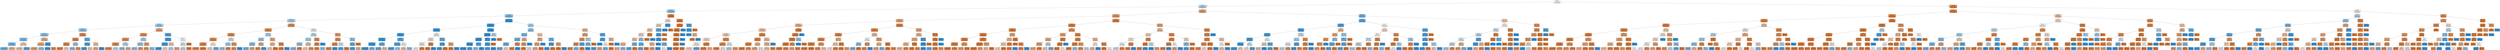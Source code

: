 digraph Tree {
node [shape=box, style="filled, rounded", color="black", fontname=helvetica] ;
edge [fontname=helvetica] ;
0 [label=<location &le; 0.5<br/>gini = 0.5<br/>samples = 825180<br/>value = [412339, 412841]<br/>class = nagative>, fillcolor="#ffffff"] ;
1 [label=<staff &le; 0.5<br/>gini = 0.477<br/>samples = 665158<br/>value = [260925, 404233]<br/>class = nagative>, fillcolor="#b9dcf6"] ;
0 -> 1 [labeldistance=2.5, labelangle=45, headlabel="True"] ;
2 [label=<positive &le; 0.5<br/>gini = 0.43<br/>samples = 549691<br/>value = [171800, 377891]<br/>class = nagative>, fillcolor="#93caf1"] ;
1 -> 2 ;
3 [label=<no &le; 0.5<br/>gini = 0.398<br/>samples = 520817<br/>value = [143061, 377756]<br/>class = nagative>, fillcolor="#84c2ef"] ;
2 -> 3 ;
4 [label=<comfortable &le; 0.5<br/>gini = 0.467<br/>samples = 377308<br/>value = [140438, 236870]<br/>class = nagative>, fillcolor="#aed7f4"] ;
3 -> 4 ;
5 [label=<nice &le; 0.5<br/>gini = 0.452<br/>samples = 356778<br/>value = [123147, 233631]<br/>class = nagative>, fillcolor="#a1d1f3"] ;
4 -> 5 ;
6 [label=<excellent &le; 0.5<br/>gini = 0.437<br/>samples = 337718<br/>value = [108786, 228932]<br/>class = nagative>, fillcolor="#97ccf1"] ;
5 -> 6 ;
7 [label=<great &le; 0.5<br/>gini = 0.425<br/>samples = 328573<br/>value = [100721, 227852]<br/>class = nagative>, fillcolor="#91c8f0"] ;
6 -> 7 ;
8 [label=<good &le; 0.5<br/>gini = 0.409<br/>samples = 312969<br/>value = [89819, 223150]<br/>class = nagative>, fillcolor="#89c4ef"] ;
7 -> 8 ;
9 [label=<clean &le; 0.5<br/>gini = 0.387<br/>samples = 289570<br/>value = [76041, 213529]<br/>class = nagative>, fillcolor="#80c0ee"] ;
8 -> 9 ;
10 [label=<gini = 0.373<br/>samples = 279416<br/>value = [69321, 210095]<br/>class = nagative>, fillcolor="#7abdee"] ;
9 -> 10 ;
11 [label=<gini = 0.448<br/>samples = 10154<br/>value = [6720, 3434]<br/>class = positive>, fillcolor="#f2c19e"] ;
9 -> 11 ;
12 [label=<would &le; 0.5<br/>gini = 0.484<br/>samples = 23399<br/>value = [13778, 9621]<br/>class = positive>, fillcolor="#f7d9c3"] ;
8 -> 12 ;
13 [label=<gini = 0.472<br/>samples = 21905<br/>value = [13532, 8373]<br/>class = positive>, fillcolor="#f5cfb4"] ;
12 -> 13 ;
14 [label=<gini = 0.275<br/>samples = 1494<br/>value = [246, 1248]<br/>class = nagative>, fillcolor="#60b0ea"] ;
12 -> 14 ;
15 [label=<nothing &le; 0.5<br/>gini = 0.421<br/>samples = 15604<br/>value = [10902, 4702]<br/>class = positive>, fillcolor="#f0b78e"] ;
7 -> 15 ;
16 [label=<would &le; 0.5<br/>gini = 0.4<br/>samples = 14999<br/>value = [10856, 4143]<br/>class = positive>, fillcolor="#efb185"] ;
15 -> 16 ;
17 [label=<gini = 0.375<br/>samples = 14007<br/>value = [10509, 3498]<br/>class = positive>, fillcolor="#eeab7b"] ;
16 -> 17 ;
18 [label=<gini = 0.455<br/>samples = 992<br/>value = [347, 645]<br/>class = nagative>, fillcolor="#a4d2f3"] ;
16 -> 18 ;
19 [label=<lovely &le; 0.5<br/>gini = 0.141<br/>samples = 605<br/>value = [46, 559]<br/>class = nagative>, fillcolor="#49a5e7"] ;
15 -> 19 ;
20 [label=<gini = 0.125<br/>samples = 598<br/>value = [40, 558]<br/>class = nagative>, fillcolor="#47a4e7"] ;
19 -> 20 ;
21 [label=<gini = 0.245<br/>samples = 7<br/>value = [6, 1]<br/>class = positive>, fillcolor="#e9965a"] ;
19 -> 21 ;
22 [label=<nothing &le; 0.5<br/>gini = 0.208<br/>samples = 9145<br/>value = [8065, 1080]<br/>class = positive>, fillcolor="#e89254"] ;
6 -> 22 ;
23 [label=<bit &le; 0.5<br/>gini = 0.182<br/>samples = 8920<br/>value = [8019, 901]<br/>class = positive>, fillcolor="#e88f4f"] ;
22 -> 23 ;
24 [label=<little &le; 0.5<br/>gini = 0.168<br/>samples = 8785<br/>value = [7971, 814]<br/>class = positive>, fillcolor="#e88e4d"] ;
23 -> 24 ;
25 [label=<gini = 0.157<br/>samples = 8609<br/>value = [7872, 737]<br/>class = positive>, fillcolor="#e78d4c"] ;
24 -> 25 ;
26 [label=<gini = 0.492<br/>samples = 176<br/>value = [99, 77]<br/>class = positive>, fillcolor="#f9e3d3"] ;
24 -> 26 ;
27 [label=<great &le; 0.5<br/>gini = 0.458<br/>samples = 135<br/>value = [48, 87]<br/>class = nagative>, fillcolor="#a6d3f3"] ;
23 -> 27 ;
28 [label=<gini = 0.431<br/>samples = 124<br/>value = [39, 85]<br/>class = nagative>, fillcolor="#94caf1"] ;
27 -> 28 ;
29 [label=<gini = 0.298<br/>samples = 11<br/>value = [9, 2]<br/>class = positive>, fillcolor="#eb9d65"] ;
27 -> 29 ;
30 [label=<service &le; 0.5<br/>gini = 0.325<br/>samples = 225<br/>value = [46, 179]<br/>class = nagative>, fillcolor="#6cb6ec"] ;
22 -> 30 ;
31 [label=<room &le; 0.5<br/>gini = 0.245<br/>samples = 196<br/>value = [28, 168]<br/>class = nagative>, fillcolor="#5aade9"] ;
30 -> 31 ;
32 [label=<gini = 0.181<br/>samples = 179<br/>value = [18, 161]<br/>class = nagative>, fillcolor="#4fa8e8"] ;
31 -> 32 ;
33 [label=<gini = 0.484<br/>samples = 17<br/>value = [10, 7]<br/>class = positive>, fillcolor="#f7d9c4"] ;
31 -> 33 ;
34 [label=<food &le; 0.5<br/>gini = 0.471<br/>samples = 29<br/>value = [18, 11]<br/>class = positive>, fillcolor="#f5ceb2"] ;
30 -> 34 ;
35 [label=<gini = 0.426<br/>samples = 26<br/>value = [18, 8]<br/>class = positive>, fillcolor="#f1b991"] ;
34 -> 35 ;
36 [label=<gini = 0.0<br/>samples = 3<br/>value = [0, 3]<br/>class = nagative>, fillcolor="#399de5"] ;
34 -> 36 ;
37 [label=<would &le; 0.5<br/>gini = 0.372<br/>samples = 19060<br/>value = [14361, 4699]<br/>class = positive>, fillcolor="#eeaa7a"] ;
5 -> 37 ;
38 [label=<could &le; 0.5<br/>gini = 0.263<br/>samples = 16601<br/>value = [14019, 2582]<br/>class = positive>, fillcolor="#ea985d"] ;
37 -> 38 ;
39 [label=<bit &le; 0.5<br/>gini = 0.244<br/>samples = 16134<br/>value = [13837, 2297]<br/>class = positive>, fillcolor="#e9965a"] ;
38 -> 39 ;
40 [label=<room &le; 2.5<br/>gini = 0.229<br/>samples = 15762<br/>value = [13686, 2076]<br/>class = positive>, fillcolor="#e99457"] ;
39 -> 40 ;
41 [label=<gini = 0.218<br/>samples = 15495<br/>value = [13571, 1924]<br/>class = positive>, fillcolor="#e99355"] ;
40 -> 41 ;
42 [label=<gini = 0.49<br/>samples = 267<br/>value = [115, 152]<br/>class = nagative>, fillcolor="#cfe7f9"] ;
40 -> 42 ;
43 [label=<good &le; 0.5<br/>gini = 0.482<br/>samples = 372<br/>value = [151, 221]<br/>class = nagative>, fillcolor="#c0e0f7"] ;
39 -> 43 ;
44 [label=<gini = 0.441<br/>samples = 293<br/>value = [96, 197]<br/>class = nagative>, fillcolor="#99cdf2"] ;
43 -> 44 ;
45 [label=<gini = 0.423<br/>samples = 79<br/>value = [55, 24]<br/>class = positive>, fillcolor="#f0b88f"] ;
43 -> 45 ;
46 [label=<great &le; 0.5<br/>gini = 0.476<br/>samples = 467<br/>value = [182, 285]<br/>class = nagative>, fillcolor="#b7dcf6"] ;
38 -> 46 ;
47 [label=<station &le; 0.5<br/>gini = 0.455<br/>samples = 420<br/>value = [147, 273]<br/>class = nagative>, fillcolor="#a4d2f3"] ;
46 -> 47 ;
48 [label=<gini = 0.446<br/>samples = 406<br/>value = [136, 270]<br/>class = nagative>, fillcolor="#9dcef2"] ;
47 -> 48 ;
49 [label=<gini = 0.337<br/>samples = 14<br/>value = [11, 3]<br/>class = positive>, fillcolor="#eca36f"] ;
47 -> 49 ;
50 [label=<small &le; 0.5<br/>gini = 0.38<br/>samples = 47<br/>value = [35, 12]<br/>class = positive>, fillcolor="#eeac7d"] ;
46 -> 50 ;
51 [label=<gini = 0.314<br/>samples = 41<br/>value = [33, 8]<br/>class = positive>, fillcolor="#eba069"] ;
50 -> 51 ;
52 [label=<gini = 0.444<br/>samples = 6<br/>value = [2, 4]<br/>class = nagative>, fillcolor="#9ccef2"] ;
50 -> 52 ;
53 [label=<stay &le; 0.5<br/>gini = 0.239<br/>samples = 2459<br/>value = [342, 2117]<br/>class = nagative>, fillcolor="#59ade9"] ;
37 -> 53 ;
54 [label=<clean &le; 0.5<br/>gini = 0.183<br/>samples = 2232<br/>value = [228, 2004]<br/>class = nagative>, fillcolor="#50a8e8"] ;
53 -> 54 ;
55 [label=<station &le; 0.5<br/>gini = 0.151<br/>samples = 2145<br/>value = [176, 1969]<br/>class = nagative>, fillcolor="#4ba6e7"] ;
54 -> 55 ;
56 [label=<gini = 0.136<br/>samples = 2107<br/>value = [155, 1952]<br/>class = nagative>, fillcolor="#49a5e7"] ;
55 -> 56 ;
57 [label=<gini = 0.494<br/>samples = 38<br/>value = [21, 17]<br/>class = positive>, fillcolor="#fae7d9"] ;
55 -> 57 ;
58 [label=<hotel &le; 0.5<br/>gini = 0.481<br/>samples = 87<br/>value = [52, 35]<br/>class = positive>, fillcolor="#f6d6be"] ;
54 -> 58 ;
59 [label=<gini = 0.484<br/>samples = 34<br/>value = [14, 20]<br/>class = nagative>, fillcolor="#c4e2f7"] ;
58 -> 59 ;
60 [label=<gini = 0.406<br/>samples = 53<br/>value = [38, 15]<br/>class = positive>, fillcolor="#efb387"] ;
58 -> 60 ;
61 [label=<excellent &le; 0.5<br/>gini = 0.5<br/>samples = 227<br/>value = [114, 113]<br/>class = positive>, fillcolor="#fffefd"] ;
53 -> 61 ;
62 [label=<lovely &le; 0.5<br/>gini = 0.497<br/>samples = 210<br/>value = [97, 113]<br/>class = nagative>, fillcolor="#e3f1fb"] ;
61 -> 62 ;
63 [label=<gini = 0.489<br/>samples = 195<br/>value = [83, 112]<br/>class = nagative>, fillcolor="#cce6f8"] ;
62 -> 63 ;
64 [label=<gini = 0.124<br/>samples = 15<br/>value = [14, 1]<br/>class = positive>, fillcolor="#e78a47"] ;
62 -> 64 ;
65 [label=<gini = 0.0<br/>samples = 17<br/>value = [17, 0]<br/>class = positive>, fillcolor="#e58139"] ;
61 -> 65 ;
66 [label=<small &le; 0.5<br/>gini = 0.266<br/>samples = 20530<br/>value = [17291, 3239]<br/>class = positive>, fillcolor="#ea995e"] ;
4 -> 66 ;
67 [label=<could &le; 0.5<br/>gini = 0.231<br/>samples = 19239<br/>value = [16680, 2559]<br/>class = positive>, fillcolor="#e99457"] ;
66 -> 67 ;
68 [label=<bit &le; 0.5<br/>gini = 0.208<br/>samples = 18645<br/>value = [16441, 2204]<br/>class = positive>, fillcolor="#e89254"] ;
67 -> 68 ;
69 [label=<bed &le; 1.5<br/>gini = 0.198<br/>samples = 18353<br/>value = [16310, 2043]<br/>class = positive>, fillcolor="#e89152"] ;
68 -> 69 ;
70 [label=<clean &le; 0.5<br/>gini = 0.188<br/>samples = 18039<br/>value = [16148, 1891]<br/>class = positive>, fillcolor="#e89050"] ;
69 -> 70 ;
71 [label=<gini = 0.222<br/>samples = 13856<br/>value = [12096, 1760]<br/>class = positive>, fillcolor="#e99356"] ;
70 -> 71 ;
72 [label=<gini = 0.061<br/>samples = 4183<br/>value = [4052, 131]<br/>class = positive>, fillcolor="#e6853f"] ;
70 -> 72 ;
73 [label=<bed &le; 2.5<br/>gini = 0.499<br/>samples = 314<br/>value = [162, 152]<br/>class = positive>, fillcolor="#fdf7f3"] ;
69 -> 73 ;
74 [label=<gini = 0.491<br/>samples = 266<br/>value = [151, 115]<br/>class = positive>, fillcolor="#f9e1d0"] ;
73 -> 74 ;
75 [label=<gini = 0.353<br/>samples = 48<br/>value = [11, 37]<br/>class = nagative>, fillcolor="#74baed"] ;
73 -> 75 ;
76 [label=<good &le; 0.5<br/>gini = 0.495<br/>samples = 292<br/>value = [131, 161]<br/>class = nagative>, fillcolor="#daedfa"] ;
68 -> 76 ;
77 [label=<great &le; 0.5<br/>gini = 0.473<br/>samples = 245<br/>value = [94, 151]<br/>class = nagative>, fillcolor="#b4daf5"] ;
76 -> 77 ;
78 [label=<gini = 0.453<br/>samples = 228<br/>value = [79, 149]<br/>class = nagative>, fillcolor="#a2d1f3"] ;
77 -> 78 ;
79 [label=<gini = 0.208<br/>samples = 17<br/>value = [15, 2]<br/>class = positive>, fillcolor="#e89253"] ;
77 -> 79 ;
80 [label=<bed &le; 1.5<br/>gini = 0.335<br/>samples = 47<br/>value = [37, 10]<br/>class = positive>, fillcolor="#eca36f"] ;
76 -> 80 ;
81 [label=<gini = 0.292<br/>samples = 45<br/>value = [37, 8]<br/>class = positive>, fillcolor="#eb9c64"] ;
80 -> 81 ;
82 [label=<gini = 0.0<br/>samples = 2<br/>value = [0, 2]<br/>class = nagative>, fillcolor="#399de5"] ;
80 -> 82 ;
83 [label=<breakfast &le; 0.5<br/>gini = 0.481<br/>samples = 594<br/>value = [239, 355]<br/>class = nagative>, fillcolor="#bedff7"] ;
67 -> 83 ;
84 [label=<nice &le; 0.5<br/>gini = 0.453<br/>samples = 502<br/>value = [174, 328]<br/>class = nagative>, fillcolor="#a2d1f3"] ;
83 -> 84 ;
85 [label=<everything &le; 0.5<br/>gini = 0.425<br/>samples = 453<br/>value = [139, 314]<br/>class = nagative>, fillcolor="#91c8f1"] ;
84 -> 85 ;
86 [label=<gini = 0.406<br/>samples = 428<br/>value = [121, 307]<br/>class = nagative>, fillcolor="#87c4ef"] ;
85 -> 86 ;
87 [label=<gini = 0.403<br/>samples = 25<br/>value = [18, 7]<br/>class = positive>, fillcolor="#efb286"] ;
85 -> 87 ;
88 [label=<would &le; 0.5<br/>gini = 0.408<br/>samples = 49<br/>value = [35, 14]<br/>class = positive>, fillcolor="#efb388"] ;
84 -> 88 ;
89 [label=<gini = 0.224<br/>samples = 39<br/>value = [34, 5]<br/>class = positive>, fillcolor="#e99456"] ;
88 -> 89 ;
90 [label=<gini = 0.18<br/>samples = 10<br/>value = [1, 9]<br/>class = nagative>, fillcolor="#4fa8e8"] ;
88 -> 90 ;
91 [label=<good &le; 0.5<br/>gini = 0.415<br/>samples = 92<br/>value = [65, 27]<br/>class = positive>, fillcolor="#f0b58b"] ;
83 -> 91 ;
92 [label=<nice &le; 0.5<br/>gini = 0.459<br/>samples = 70<br/>value = [45, 25]<br/>class = positive>, fillcolor="#f3c7a7"] ;
91 -> 92 ;
93 [label=<gini = 0.486<br/>samples = 60<br/>value = [35, 25]<br/>class = positive>, fillcolor="#f8dbc6"] ;
92 -> 93 ;
94 [label=<gini = 0.0<br/>samples = 10<br/>value = [10, 0]<br/>class = positive>, fillcolor="#e58139"] ;
92 -> 94 ;
95 [label=<day &le; 1.5<br/>gini = 0.165<br/>samples = 22<br/>value = [20, 2]<br/>class = positive>, fillcolor="#e88e4d"] ;
91 -> 95 ;
96 [label=<gini = 0.0<br/>samples = 20<br/>value = [20, 0]<br/>class = positive>, fillcolor="#e58139"] ;
95 -> 96 ;
97 [label=<gini = 0.0<br/>samples = 2<br/>value = [0, 2]<br/>class = nagative>, fillcolor="#399de5"] ;
95 -> 97 ;
98 [label=<nice &le; 0.5<br/>gini = 0.499<br/>samples = 1291<br/>value = [611, 680]<br/>class = nagative>, fillcolor="#ebf5fc"] ;
66 -> 98 ;
99 [label=<great &le; 0.5<br/>gini = 0.488<br/>samples = 1108<br/>value = [468, 640]<br/>class = nagative>, fillcolor="#cae5f8"] ;
98 -> 99 ;
100 [label=<clean &le; 0.5<br/>gini = 0.476<br/>samples = 1027<br/>value = [400, 627]<br/>class = nagative>, fillcolor="#b7dcf6"] ;
99 -> 100 ;
101 [label=<excellent &le; 0.5<br/>gini = 0.447<br/>samples = 843<br/>value = [284, 559]<br/>class = nagative>, fillcolor="#9ecff2"] ;
100 -> 101 ;
102 [label=<gini = 0.429<br/>samples = 807<br/>value = [251, 556]<br/>class = nagative>, fillcolor="#92c9f1"] ;
101 -> 102 ;
103 [label=<gini = 0.153<br/>samples = 36<br/>value = [33, 3]<br/>class = positive>, fillcolor="#e78c4b"] ;
101 -> 103 ;
104 [label=<hotel &le; 0.5<br/>gini = 0.466<br/>samples = 184<br/>value = [116, 68]<br/>class = positive>, fillcolor="#f4cbad"] ;
100 -> 104 ;
105 [label=<gini = 0.49<br/>samples = 137<br/>value = [78, 59]<br/>class = positive>, fillcolor="#f9e0cf"] ;
104 -> 105 ;
106 [label=<gini = 0.31<br/>samples = 47<br/>value = [38, 9]<br/>class = positive>, fillcolor="#eb9f68"] ;
104 -> 106 ;
107 [label=<good &le; 1.5<br/>gini = 0.269<br/>samples = 81<br/>value = [68, 13]<br/>class = positive>, fillcolor="#ea995f"] ;
99 -> 107 ;
108 [label=<bit &le; 0.5<br/>gini = 0.24<br/>samples = 79<br/>value = [68, 11]<br/>class = positive>, fillcolor="#e99559"] ;
107 -> 108 ;
109 [label=<gini = 0.209<br/>samples = 76<br/>value = [67, 9]<br/>class = positive>, fillcolor="#e89254"] ;
108 -> 109 ;
110 [label=<gini = 0.444<br/>samples = 3<br/>value = [1, 2]<br/>class = nagative>, fillcolor="#9ccef2"] ;
108 -> 110 ;
111 [label=<gini = 0.0<br/>samples = 2<br/>value = [0, 2]<br/>class = nagative>, fillcolor="#399de5"] ;
107 -> 111 ;
112 [label=<would &le; 0.5<br/>gini = 0.342<br/>samples = 183<br/>value = [143, 40]<br/>class = positive>, fillcolor="#eca470"] ;
98 -> 112 ;
113 [label=<small &le; 1.5<br/>gini = 0.264<br/>samples = 160<br/>value = [135, 25]<br/>class = positive>, fillcolor="#ea985e"] ;
112 -> 113 ;
114 [label=<bit &le; 1.5<br/>gini = 0.223<br/>samples = 149<br/>value = [130, 19]<br/>class = positive>, fillcolor="#e99356"] ;
113 -> 114 ;
115 [label=<gini = 0.205<br/>samples = 147<br/>value = [130, 17]<br/>class = positive>, fillcolor="#e89153"] ;
114 -> 115 ;
116 [label=<gini = 0.0<br/>samples = 2<br/>value = [0, 2]<br/>class = nagative>, fillcolor="#399de5"] ;
114 -> 116 ;
117 [label=<hotel &le; 0.5<br/>gini = 0.496<br/>samples = 11<br/>value = [5, 6]<br/>class = nagative>, fillcolor="#deeffb"] ;
113 -> 117 ;
118 [label=<gini = 0.245<br/>samples = 7<br/>value = [1, 6]<br/>class = nagative>, fillcolor="#5aade9"] ;
117 -> 118 ;
119 [label=<gini = 0.0<br/>samples = 4<br/>value = [4, 0]<br/>class = positive>, fillcolor="#e58139"] ;
117 -> 119 ;
120 [label=<restaurant &le; 0.5<br/>gini = 0.454<br/>samples = 23<br/>value = [8, 15]<br/>class = nagative>, fillcolor="#a3d1f3"] ;
112 -> 120 ;
121 [label=<lovely &le; 0.5<br/>gini = 0.332<br/>samples = 19<br/>value = [4, 15]<br/>class = nagative>, fillcolor="#6eb7ec"] ;
120 -> 121 ;
122 [label=<gini = 0.219<br/>samples = 16<br/>value = [2, 14]<br/>class = nagative>, fillcolor="#55abe9"] ;
121 -> 122 ;
123 [label=<gini = 0.444<br/>samples = 3<br/>value = [2, 1]<br/>class = positive>, fillcolor="#f2c09c"] ;
121 -> 123 ;
124 [label=<gini = 0.0<br/>samples = 4<br/>value = [4, 0]<br/>class = positive>, fillcolor="#e58139"] ;
120 -> 124 ;
125 [label=<comfortable &le; 0.5<br/>gini = 0.036<br/>samples = 143509<br/>value = [2623, 140886]<br/>class = nagative>, fillcolor="#3d9fe5"] ;
3 -> 125 ;
126 [label=<negative &le; 0.5<br/>gini = 0.031<br/>samples = 142614<br/>value = [2275, 140339]<br/>class = nagative>, fillcolor="#3c9fe5"] ;
125 -> 126 ;
127 [label=<excellent &le; 0.5<br/>gini = 0.108<br/>samples = 39653<br/>value = [2264, 37389]<br/>class = nagative>, fillcolor="#45a3e7"] ;
126 -> 127 ;
128 [label=<good &le; 0.5<br/>gini = 0.101<br/>samples = 39352<br/>value = [2105, 37247]<br/>class = nagative>, fillcolor="#44a3e6"] ;
127 -> 128 ;
129 [label=<great &le; 0.5<br/>gini = 0.087<br/>samples = 37025<br/>value = [1694, 35331]<br/>class = nagative>, fillcolor="#42a2e6"] ;
128 -> 129 ;
130 [label=<lovely &le; 0.5<br/>gini = 0.079<br/>samples = 36180<br/>value = [1499, 34681]<br/>class = nagative>, fillcolor="#42a1e6"] ;
129 -> 130 ;
131 [label=<gini = 0.076<br/>samples = 35929<br/>value = [1429, 34500]<br/>class = nagative>, fillcolor="#41a1e6"] ;
130 -> 131 ;
132 [label=<gini = 0.402<br/>samples = 251<br/>value = [70, 181]<br/>class = nagative>, fillcolor="#86c3ef"] ;
130 -> 132 ;
133 [label=<clean &le; 0.5<br/>gini = 0.355<br/>samples = 845<br/>value = [195, 650]<br/>class = nagative>, fillcolor="#74baed"] ;
129 -> 133 ;
134 [label=<gini = 0.328<br/>samples = 797<br/>value = [165, 632]<br/>class = nagative>, fillcolor="#6db7ec"] ;
133 -> 134 ;
135 [label=<gini = 0.469<br/>samples = 48<br/>value = [30, 18]<br/>class = positive>, fillcolor="#f5cdb0"] ;
133 -> 135 ;
136 [label=<clean &le; 0.5<br/>gini = 0.291<br/>samples = 2327<br/>value = [411, 1916]<br/>class = nagative>, fillcolor="#63b2eb"] ;
128 -> 136 ;
137 [label=<nice &le; 0.5<br/>gini = 0.26<br/>samples = 2168<br/>value = [333, 1835]<br/>class = nagative>, fillcolor="#5dafea"] ;
136 -> 137 ;
138 [label=<gini = 0.238<br/>samples = 2027<br/>value = [280, 1747]<br/>class = nagative>, fillcolor="#59ade9"] ;
137 -> 138 ;
139 [label=<gini = 0.469<br/>samples = 141<br/>value = [53, 88]<br/>class = nagative>, fillcolor="#b0d8f5"] ;
137 -> 139 ;
140 [label=<room &le; 1.5<br/>gini = 0.5<br/>samples = 159<br/>value = [78, 81]<br/>class = nagative>, fillcolor="#f8fbfe"] ;
136 -> 140 ;
141 [label=<gini = 0.469<br/>samples = 88<br/>value = [55, 33]<br/>class = positive>, fillcolor="#f5cdb0"] ;
140 -> 141 ;
142 [label=<gini = 0.438<br/>samples = 71<br/>value = [23, 48]<br/>class = nagative>, fillcolor="#98ccf1"] ;
140 -> 142 ;
143 [label=<no &le; 1.5<br/>gini = 0.498<br/>samples = 301<br/>value = [159, 142]<br/>class = positive>, fillcolor="#fcf2ea"] ;
127 -> 143 ;
144 [label=<well &le; 0.5<br/>gini = 0.492<br/>samples = 272<br/>value = [153, 119]<br/>class = positive>, fillcolor="#f9e3d3"] ;
143 -> 144 ;
145 [label=<excellent &le; 1.5<br/>gini = 0.498<br/>samples = 253<br/>value = [135, 118]<br/>class = positive>, fillcolor="#fcefe6"] ;
144 -> 145 ;
146 [label=<gini = 0.5<br/>samples = 237<br/>value = [120, 117]<br/>class = positive>, fillcolor="#fefcfa"] ;
145 -> 146 ;
147 [label=<gini = 0.117<br/>samples = 16<br/>value = [15, 1]<br/>class = positive>, fillcolor="#e78946"] ;
145 -> 147 ;
148 [label=<like &le; 1.5<br/>gini = 0.1<br/>samples = 19<br/>value = [18, 1]<br/>class = positive>, fillcolor="#e68844"] ;
144 -> 148 ;
149 [label=<gini = 0.0<br/>samples = 18<br/>value = [18, 0]<br/>class = positive>, fillcolor="#e58139"] ;
148 -> 149 ;
150 [label=<gini = 0.0<br/>samples = 1<br/>value = [0, 1]<br/>class = nagative>, fillcolor="#399de5"] ;
148 -> 150 ;
151 [label=<everything &le; 0.5<br/>gini = 0.328<br/>samples = 29<br/>value = [6, 23]<br/>class = nagative>, fillcolor="#6db7ec"] ;
143 -> 151 ;
152 [label=<close &le; 0.5<br/>gini = 0.211<br/>samples = 25<br/>value = [3, 22]<br/>class = nagative>, fillcolor="#54aae9"] ;
151 -> 152 ;
153 [label=<gini = 0.153<br/>samples = 24<br/>value = [2, 22]<br/>class = nagative>, fillcolor="#4ba6e7"] ;
152 -> 153 ;
154 [label=<gini = 0.0<br/>samples = 1<br/>value = [1, 0]<br/>class = positive>, fillcolor="#e58139"] ;
152 -> 154 ;
155 [label=<hotel &le; 2.5<br/>gini = 0.375<br/>samples = 4<br/>value = [3, 1]<br/>class = positive>, fillcolor="#eeab7b"] ;
151 -> 155 ;
156 [label=<gini = 0.0<br/>samples = 3<br/>value = [3, 0]<br/>class = positive>, fillcolor="#e58139"] ;
155 -> 156 ;
157 [label=<gini = 0.0<br/>samples = 1<br/>value = [0, 1]<br/>class = nagative>, fillcolor="#399de5"] ;
155 -> 157 ;
158 [label=<clean &le; 0.5<br/>gini = 0.0<br/>samples = 102961<br/>value = [11, 102950]<br/>class = nagative>, fillcolor="#399de5"] ;
126 -> 158 ;
159 [label=<hotel &le; 0.5<br/>gini = 0.0<br/>samples = 102956<br/>value = [9, 102947]<br/>class = nagative>, fillcolor="#399de5"] ;
158 -> 159 ;
160 [label=<time &le; 0.5<br/>gini = 0.0<br/>samples = 102889<br/>value = [3, 102886]<br/>class = nagative>, fillcolor="#399de5"] ;
159 -> 160 ;
161 [label=<great &le; 0.5<br/>gini = 0.0<br/>samples = 102882<br/>value = [2, 102880]<br/>class = nagative>, fillcolor="#399de5"] ;
160 -> 161 ;
162 [label=<gini = 0.0<br/>samples = 102875<br/>value = [1, 102874]<br/>class = nagative>, fillcolor="#399de5"] ;
161 -> 162 ;
163 [label=<gini = 0.245<br/>samples = 7<br/>value = [1, 6]<br/>class = nagative>, fillcolor="#5aade9"] ;
161 -> 163 ;
164 [label=<room &le; 1.0<br/>gini = 0.245<br/>samples = 7<br/>value = [1, 6]<br/>class = nagative>, fillcolor="#5aade9"] ;
160 -> 164 ;
165 [label=<gini = 0.444<br/>samples = 3<br/>value = [1, 2]<br/>class = nagative>, fillcolor="#9ccef2"] ;
164 -> 165 ;
166 [label=<gini = 0.0<br/>samples = 4<br/>value = [0, 4]<br/>class = nagative>, fillcolor="#399de5"] ;
164 -> 166 ;
167 [label=<excellent &le; 0.5<br/>gini = 0.163<br/>samples = 67<br/>value = [6, 61]<br/>class = nagative>, fillcolor="#4ca7e8"] ;
159 -> 167 ;
168 [label=<room &le; 0.5<br/>gini = 0.14<br/>samples = 66<br/>value = [5, 61]<br/>class = nagative>, fillcolor="#49a5e7"] ;
167 -> 168 ;
169 [label=<gini = 0.234<br/>samples = 37<br/>value = [5, 32]<br/>class = nagative>, fillcolor="#58ace9"] ;
168 -> 169 ;
170 [label=<gini = 0.0<br/>samples = 29<br/>value = [0, 29]<br/>class = nagative>, fillcolor="#399de5"] ;
168 -> 170 ;
171 [label=<gini = 0.0<br/>samples = 1<br/>value = [1, 0]<br/>class = positive>, fillcolor="#e58139"] ;
167 -> 171 ;
172 [label=<day &le; 0.5<br/>gini = 0.48<br/>samples = 5<br/>value = [2, 3]<br/>class = nagative>, fillcolor="#bddef6"] ;
158 -> 172 ;
173 [label=<gini = 0.0<br/>samples = 3<br/>value = [0, 3]<br/>class = nagative>, fillcolor="#399de5"] ;
172 -> 173 ;
174 [label=<gini = 0.0<br/>samples = 2<br/>value = [2, 0]<br/>class = positive>, fillcolor="#e58139"] ;
172 -> 174 ;
175 [label=<good &le; 0.5<br/>gini = 0.475<br/>samples = 895<br/>value = [348, 547]<br/>class = nagative>, fillcolor="#b7dbf6"] ;
125 -> 175 ;
176 [label=<clean &le; 0.5<br/>gini = 0.44<br/>samples = 726<br/>value = [237, 489]<br/>class = nagative>, fillcolor="#99ccf2"] ;
175 -> 176 ;
177 [label=<great &le; 0.5<br/>gini = 0.404<br/>samples = 624<br/>value = [175, 449]<br/>class = nagative>, fillcolor="#86c3ef"] ;
176 -> 177 ;
178 [label=<excellent &le; 0.5<br/>gini = 0.376<br/>samples = 582<br/>value = [146, 436]<br/>class = nagative>, fillcolor="#7bbeee"] ;
177 -> 178 ;
179 [label=<nice &le; 0.5<br/>gini = 0.359<br/>samples = 567<br/>value = [133, 434]<br/>class = nagative>, fillcolor="#76bbed"] ;
178 -> 179 ;
180 [label=<gini = 0.331<br/>samples = 525<br/>value = [110, 415]<br/>class = nagative>, fillcolor="#6db7ec"] ;
179 -> 180 ;
181 [label=<gini = 0.495<br/>samples = 42<br/>value = [23, 19]<br/>class = positive>, fillcolor="#fae9dd"] ;
179 -> 181 ;
182 [label=<station &le; 0.5<br/>gini = 0.231<br/>samples = 15<br/>value = [13, 2]<br/>class = positive>, fillcolor="#e99457"] ;
178 -> 182 ;
183 [label=<gini = 0.133<br/>samples = 14<br/>value = [13, 1]<br/>class = positive>, fillcolor="#e78b48"] ;
182 -> 183 ;
184 [label=<gini = 0.0<br/>samples = 1<br/>value = [0, 1]<br/>class = nagative>, fillcolor="#399de5"] ;
182 -> 184 ;
185 [label=<bit &le; 0.5<br/>gini = 0.427<br/>samples = 42<br/>value = [29, 13]<br/>class = positive>, fillcolor="#f1b992"] ;
177 -> 185 ;
186 [label=<room &le; 1.5<br/>gini = 0.339<br/>samples = 37<br/>value = [29, 8]<br/>class = positive>, fillcolor="#eca470"] ;
185 -> 186 ;
187 [label=<gini = 0.08<br/>samples = 24<br/>value = [23, 1]<br/>class = positive>, fillcolor="#e68642"] ;
186 -> 187 ;
188 [label=<gini = 0.497<br/>samples = 13<br/>value = [6, 7]<br/>class = nagative>, fillcolor="#e3f1fb"] ;
186 -> 188 ;
189 [label=<gini = 0.0<br/>samples = 5<br/>value = [0, 5]<br/>class = nagative>, fillcolor="#399de5"] ;
185 -> 189 ;
190 [label=<room &le; 2.5<br/>gini = 0.477<br/>samples = 102<br/>value = [62, 40]<br/>class = positive>, fillcolor="#f6d2b9"] ;
176 -> 190 ;
191 [label=<reception &le; 0.5<br/>gini = 0.417<br/>samples = 81<br/>value = [57, 24]<br/>class = positive>, fillcolor="#f0b68c"] ;
190 -> 191 ;
192 [label=<nice &le; 0.5<br/>gini = 0.393<br/>samples = 78<br/>value = [57, 21]<br/>class = positive>, fillcolor="#efaf82"] ;
191 -> 192 ;
193 [label=<gini = 0.434<br/>samples = 66<br/>value = [45, 21]<br/>class = positive>, fillcolor="#f1bc95"] ;
192 -> 193 ;
194 [label=<gini = 0.0<br/>samples = 12<br/>value = [12, 0]<br/>class = positive>, fillcolor="#e58139"] ;
192 -> 194 ;
195 [label=<gini = 0.0<br/>samples = 3<br/>value = [0, 3]<br/>class = nagative>, fillcolor="#399de5"] ;
191 -> 195 ;
196 [label=<nice &le; 0.5<br/>gini = 0.363<br/>samples = 21<br/>value = [5, 16]<br/>class = nagative>, fillcolor="#77bced"] ;
190 -> 196 ;
197 [label=<walk &le; 0.5<br/>gini = 0.208<br/>samples = 17<br/>value = [2, 15]<br/>class = nagative>, fillcolor="#53aae8"] ;
196 -> 197 ;
198 [label=<gini = 0.117<br/>samples = 16<br/>value = [1, 15]<br/>class = nagative>, fillcolor="#46a4e7"] ;
197 -> 198 ;
199 [label=<gini = 0.0<br/>samples = 1<br/>value = [1, 0]<br/>class = positive>, fillcolor="#e58139"] ;
197 -> 199 ;
200 [label=<time &le; 1.5<br/>gini = 0.375<br/>samples = 4<br/>value = [3, 1]<br/>class = positive>, fillcolor="#eeab7b"] ;
196 -> 200 ;
201 [label=<gini = 0.0<br/>samples = 3<br/>value = [3, 0]<br/>class = positive>, fillcolor="#e58139"] ;
200 -> 201 ;
202 [label=<gini = 0.0<br/>samples = 1<br/>value = [0, 1]<br/>class = nagative>, fillcolor="#399de5"] ;
200 -> 202 ;
203 [label=<no &le; 1.5<br/>gini = 0.451<br/>samples = 169<br/>value = [111, 58]<br/>class = positive>, fillcolor="#f3c3a0"] ;
175 -> 203 ;
204 [label=<day &le; 0.5<br/>gini = 0.373<br/>samples = 141<br/>value = [106, 35]<br/>class = positive>, fillcolor="#eeab7a"] ;
203 -> 204 ;
205 [label=<bed &le; 1.5<br/>gini = 0.301<br/>samples = 119<br/>value = [97, 22]<br/>class = positive>, fillcolor="#eb9e66"] ;
204 -> 205 ;
206 [label=<room &le; 3.5<br/>gini = 0.256<br/>samples = 113<br/>value = [96, 17]<br/>class = positive>, fillcolor="#ea975c"] ;
205 -> 206 ;
207 [label=<gini = 0.201<br/>samples = 106<br/>value = [94, 12]<br/>class = positive>, fillcolor="#e89152"] ;
206 -> 207 ;
208 [label=<gini = 0.408<br/>samples = 7<br/>value = [2, 5]<br/>class = nagative>, fillcolor="#88c4ef"] ;
206 -> 208 ;
209 [label=<room &le; 0.5<br/>gini = 0.278<br/>samples = 6<br/>value = [1, 5]<br/>class = nagative>, fillcolor="#61b1ea"] ;
205 -> 209 ;
210 [label=<gini = 0.0<br/>samples = 1<br/>value = [1, 0]<br/>class = positive>, fillcolor="#e58139"] ;
209 -> 210 ;
211 [label=<gini = 0.0<br/>samples = 5<br/>value = [0, 5]<br/>class = nagative>, fillcolor="#399de5"] ;
209 -> 211 ;
212 [label=<comfortable &le; 1.5<br/>gini = 0.483<br/>samples = 22<br/>value = [9, 13]<br/>class = nagative>, fillcolor="#c2e1f7"] ;
204 -> 212 ;
213 [label=<clean &le; 0.5<br/>gini = 0.401<br/>samples = 18<br/>value = [5, 13]<br/>class = nagative>, fillcolor="#85c3ef"] ;
212 -> 213 ;
214 [label=<gini = 0.245<br/>samples = 14<br/>value = [2, 12]<br/>class = nagative>, fillcolor="#5aade9"] ;
213 -> 214 ;
215 [label=<gini = 0.375<br/>samples = 4<br/>value = [3, 1]<br/>class = positive>, fillcolor="#eeab7b"] ;
213 -> 215 ;
216 [label=<gini = 0.0<br/>samples = 4<br/>value = [4, 0]<br/>class = positive>, fillcolor="#e58139"] ;
212 -> 216 ;
217 [label=<good &le; 1.5<br/>gini = 0.293<br/>samples = 28<br/>value = [5, 23]<br/>class = nagative>, fillcolor="#64b2eb"] ;
203 -> 217 ;
218 [label=<walk &le; 0.5<br/>gini = 0.211<br/>samples = 25<br/>value = [3, 22]<br/>class = nagative>, fillcolor="#54aae9"] ;
217 -> 218 ;
219 [label=<gini = 0.0<br/>samples = 19<br/>value = [0, 19]<br/>class = nagative>, fillcolor="#399de5"] ;
218 -> 219 ;
220 [label=<also &le; 0.5<br/>gini = 0.5<br/>samples = 6<br/>value = [3, 3]<br/>class = positive>, fillcolor="#ffffff"] ;
218 -> 220 ;
221 [label=<gini = 0.375<br/>samples = 4<br/>value = [1, 3]<br/>class = nagative>, fillcolor="#7bbeee"] ;
220 -> 221 ;
222 [label=<gini = 0.0<br/>samples = 2<br/>value = [2, 0]<br/>class = positive>, fillcolor="#e58139"] ;
220 -> 222 ;
223 [label=<shower &le; 0.5<br/>gini = 0.444<br/>samples = 3<br/>value = [2, 1]<br/>class = positive>, fillcolor="#f2c09c"] ;
217 -> 223 ;
224 [label=<gini = 0.0<br/>samples = 2<br/>value = [2, 0]<br/>class = positive>, fillcolor="#e58139"] ;
223 -> 224 ;
225 [label=<gini = 0.0<br/>samples = 1<br/>value = [0, 1]<br/>class = nagative>, fillcolor="#399de5"] ;
223 -> 225 ;
226 [label=<no &le; 0.5<br/>gini = 0.009<br/>samples = 28874<br/>value = [28739, 135]<br/>class = positive>, fillcolor="#e5823a"] ;
2 -> 226 ;
227 [label=<bit &le; 0.5<br/>gini = 0.496<br/>samples = 223<br/>value = [122, 101]<br/>class = positive>, fillcolor="#fbe9dd"] ;
226 -> 227 ;
228 [label=<room &le; 1.5<br/>gini = 0.488<br/>samples = 210<br/>value = [121, 89]<br/>class = positive>, fillcolor="#f8decb"] ;
227 -> 228 ;
229 [label=<clean &le; 0.5<br/>gini = 0.475<br/>samples = 191<br/>value = [117, 74]<br/>class = positive>, fillcolor="#f5d1b6"] ;
228 -> 229 ;
230 [label=<nothing &le; 0.5<br/>gini = 0.487<br/>samples = 174<br/>value = [101, 73]<br/>class = positive>, fillcolor="#f8dcc8"] ;
229 -> 230 ;
231 [label=<could &le; 0.5<br/>gini = 0.473<br/>samples = 151<br/>value = [93, 58]<br/>class = positive>, fillcolor="#f5d0b4"] ;
230 -> 231 ;
232 [label=<one &le; 0.5<br/>gini = 0.456<br/>samples = 139<br/>value = [90, 49]<br/>class = positive>, fillcolor="#f3c6a5"] ;
231 -> 232 ;
233 [label=<gini = 0.439<br/>samples = 129<br/>value = [87, 42]<br/>class = positive>, fillcolor="#f2be99"] ;
232 -> 233 ;
234 [label=<gini = 0.42<br/>samples = 10<br/>value = [3, 7]<br/>class = nagative>, fillcolor="#8ec7f0"] ;
232 -> 234 ;
235 [label=<really &le; 0.5<br/>gini = 0.375<br/>samples = 12<br/>value = [3, 9]<br/>class = nagative>, fillcolor="#7bbeee"] ;
231 -> 235 ;
236 [label=<gini = 0.298<br/>samples = 11<br/>value = [2, 9]<br/>class = nagative>, fillcolor="#65b3eb"] ;
235 -> 236 ;
237 [label=<gini = 0.0<br/>samples = 1<br/>value = [1, 0]<br/>class = positive>, fillcolor="#e58139"] ;
235 -> 237 ;
238 [label=<hotel &le; 0.5<br/>gini = 0.454<br/>samples = 23<br/>value = [8, 15]<br/>class = nagative>, fillcolor="#a3d1f3"] ;
230 -> 238 ;
239 [label=<close &le; 0.5<br/>gini = 0.36<br/>samples = 17<br/>value = [4, 13]<br/>class = nagative>, fillcolor="#76bbed"] ;
238 -> 239 ;
240 [label=<gini = 0.305<br/>samples = 16<br/>value = [3, 13]<br/>class = nagative>, fillcolor="#67b4eb"] ;
239 -> 240 ;
241 [label=<gini = 0.0<br/>samples = 1<br/>value = [1, 0]<br/>class = positive>, fillcolor="#e58139"] ;
239 -> 241 ;
242 [label=<excellent &le; 0.5<br/>gini = 0.444<br/>samples = 6<br/>value = [4, 2]<br/>class = positive>, fillcolor="#f2c09c"] ;
238 -> 242 ;
243 [label=<gini = 0.32<br/>samples = 5<br/>value = [4, 1]<br/>class = positive>, fillcolor="#eca06a"] ;
242 -> 243 ;
244 [label=<gini = 0.0<br/>samples = 1<br/>value = [0, 1]<br/>class = nagative>, fillcolor="#399de5"] ;
242 -> 244 ;
245 [label=<view &le; 0.5<br/>gini = 0.111<br/>samples = 17<br/>value = [16, 1]<br/>class = positive>, fillcolor="#e78945"] ;
229 -> 245 ;
246 [label=<gini = 0.0<br/>samples = 16<br/>value = [16, 0]<br/>class = positive>, fillcolor="#e58139"] ;
245 -> 246 ;
247 [label=<gini = 0.0<br/>samples = 1<br/>value = [0, 1]<br/>class = nagative>, fillcolor="#399de5"] ;
245 -> 247 ;
248 [label=<comfortable &le; 0.5<br/>gini = 0.332<br/>samples = 19<br/>value = [4, 15]<br/>class = nagative>, fillcolor="#6eb7ec"] ;
228 -> 248 ;
249 [label=<station &le; 0.5<br/>gini = 0.208<br/>samples = 17<br/>value = [2, 15]<br/>class = nagative>, fillcolor="#53aae8"] ;
248 -> 249 ;
250 [label=<well &le; 0.5<br/>gini = 0.117<br/>samples = 16<br/>value = [1, 15]<br/>class = nagative>, fillcolor="#46a4e7"] ;
249 -> 250 ;
251 [label=<gini = 0.0<br/>samples = 12<br/>value = [0, 12]<br/>class = nagative>, fillcolor="#399de5"] ;
250 -> 251 ;
252 [label=<like &le; 0.5<br/>gini = 0.375<br/>samples = 4<br/>value = [1, 3]<br/>class = nagative>, fillcolor="#7bbeee"] ;
250 -> 252 ;
253 [label=<gini = 0.5<br/>samples = 2<br/>value = [1, 1]<br/>class = positive>, fillcolor="#ffffff"] ;
252 -> 253 ;
254 [label=<gini = 0.0<br/>samples = 2<br/>value = [0, 2]<br/>class = nagative>, fillcolor="#399de5"] ;
252 -> 254 ;
255 [label=<gini = 0.0<br/>samples = 1<br/>value = [1, 0]<br/>class = positive>, fillcolor="#e58139"] ;
249 -> 255 ;
256 [label=<gini = 0.0<br/>samples = 2<br/>value = [2, 0]<br/>class = positive>, fillcolor="#e58139"] ;
248 -> 256 ;
257 [label=<room &le; 3.0<br/>gini = 0.142<br/>samples = 13<br/>value = [1, 12]<br/>class = nagative>, fillcolor="#49a5e7"] ;
227 -> 257 ;
258 [label=<gini = 0.0<br/>samples = 12<br/>value = [0, 12]<br/>class = nagative>, fillcolor="#399de5"] ;
257 -> 258 ;
259 [label=<gini = 0.0<br/>samples = 1<br/>value = [1, 0]<br/>class = positive>, fillcolor="#e58139"] ;
257 -> 259 ;
260 [label=<hotel &le; 0.5<br/>gini = 0.002<br/>samples = 28651<br/>value = [28617, 34]<br/>class = positive>, fillcolor="#e58139"] ;
226 -> 260 ;
261 [label=<room &le; 0.5<br/>gini = 0.001<br/>samples = 28624<br/>value = [28613, 11]<br/>class = positive>, fillcolor="#e58139"] ;
260 -> 261 ;
262 [label=<also &le; 0.5<br/>gini = 0.0<br/>samples = 28617<br/>value = [28613, 4]<br/>class = positive>, fillcolor="#e58139"] ;
261 -> 262 ;
263 [label=<no &le; 1.5<br/>gini = 0.0<br/>samples = 28616<br/>value = [28613, 3]<br/>class = positive>, fillcolor="#e58139"] ;
262 -> 263 ;
264 [label=<breakfast &le; 0.5<br/>gini = 0.0<br/>samples = 28615<br/>value = [28613, 2]<br/>class = positive>, fillcolor="#e58139"] ;
263 -> 264 ;
265 [label=<stay &le; 0.5<br/>gini = 0.0<br/>samples = 28614<br/>value = [28613, 1]<br/>class = positive>, fillcolor="#e58139"] ;
264 -> 265 ;
266 [label=<gini = 0.0<br/>samples = 28613<br/>value = [28612, 1]<br/>class = positive>, fillcolor="#e58139"] ;
265 -> 266 ;
267 [label=<gini = 0.0<br/>samples = 1<br/>value = [1, 0]<br/>class = positive>, fillcolor="#e58139"] ;
265 -> 267 ;
268 [label=<gini = 0.0<br/>samples = 1<br/>value = [0, 1]<br/>class = nagative>, fillcolor="#399de5"] ;
264 -> 268 ;
269 [label=<gini = 0.0<br/>samples = 1<br/>value = [0, 1]<br/>class = nagative>, fillcolor="#399de5"] ;
263 -> 269 ;
270 [label=<gini = 0.0<br/>samples = 1<br/>value = [0, 1]<br/>class = nagative>, fillcolor="#399de5"] ;
262 -> 270 ;
271 [label=<gini = 0.0<br/>samples = 7<br/>value = [0, 7]<br/>class = nagative>, fillcolor="#399de5"] ;
261 -> 271 ;
272 [label=<lovely &le; 0.5<br/>gini = 0.252<br/>samples = 27<br/>value = [4, 23]<br/>class = nagative>, fillcolor="#5baeea"] ;
260 -> 272 ;
273 [label=<helpful &le; 0.5<br/>gini = 0.147<br/>samples = 25<br/>value = [2, 23]<br/>class = nagative>, fillcolor="#4aa6e7"] ;
272 -> 273 ;
274 [label=<gini = 0.0<br/>samples = 22<br/>value = [0, 22]<br/>class = nagative>, fillcolor="#399de5"] ;
273 -> 274 ;
275 [label=<stay &le; 0.5<br/>gini = 0.444<br/>samples = 3<br/>value = [2, 1]<br/>class = positive>, fillcolor="#f2c09c"] ;
273 -> 275 ;
276 [label=<gini = 0.0<br/>samples = 2<br/>value = [2, 0]<br/>class = positive>, fillcolor="#e58139"] ;
275 -> 276 ;
277 [label=<gini = 0.0<br/>samples = 1<br/>value = [0, 1]<br/>class = nagative>, fillcolor="#399de5"] ;
275 -> 277 ;
278 [label=<gini = 0.0<br/>samples = 2<br/>value = [2, 0]<br/>class = positive>, fillcolor="#e58139"] ;
272 -> 278 ;
279 [label=<no &le; 0.5<br/>gini = 0.352<br/>samples = 115467<br/>value = [89125, 26342]<br/>class = positive>, fillcolor="#eda674"] ;
1 -> 279 ;
280 [label=<friendly &le; 0.5<br/>gini = 0.309<br/>samples = 107856<br/>value = [87287, 20569]<br/>class = positive>, fillcolor="#eb9f68"] ;
279 -> 280 ;
281 [label=<helpful &le; 0.5<br/>gini = 0.384<br/>samples = 71735<br/>value = [53138, 18597]<br/>class = positive>, fillcolor="#eead7e"] ;
280 -> 281 ;
282 [label=<excellent &le; 0.5<br/>gini = 0.442<br/>samples = 51864<br/>value = [34798, 17066]<br/>class = positive>, fillcolor="#f2bf9a"] ;
281 -> 282 ;
283 [label=<great &le; 0.5<br/>gini = 0.464<br/>samples = 45976<br/>value = [29116, 16860]<br/>class = positive>, fillcolor="#f4caac"] ;
282 -> 283 ;
284 [label=<nice &le; 0.5<br/>gini = 0.483<br/>samples = 39908<br/>value = [23595, 16313]<br/>class = positive>, fillcolor="#f7d8c2"] ;
283 -> 284 ;
285 [label=<lovely &le; 0.5<br/>gini = 0.494<br/>samples = 35035<br/>value = [19382, 15653]<br/>class = positive>, fillcolor="#fae7d9"] ;
284 -> 285 ;
286 [label=<room &le; 1.5<br/>gini = 0.499<br/>samples = 32660<br/>value = [17179, 15481]<br/>class = positive>, fillcolor="#fcf3eb"] ;
285 -> 286 ;
287 [label=<gini = 0.493<br/>samples = 29658<br/>value = [16563, 13095]<br/>class = positive>, fillcolor="#fae5d6"] ;
286 -> 287 ;
288 [label=<gini = 0.326<br/>samples = 3002<br/>value = [616, 2386]<br/>class = nagative>, fillcolor="#6cb6ec"] ;
286 -> 288 ;
289 [label=<one &le; 0.5<br/>gini = 0.134<br/>samples = 2375<br/>value = [2203, 172]<br/>class = positive>, fillcolor="#e78b48"] ;
285 -> 289 ;
290 [label=<gini = 0.109<br/>samples = 2255<br/>value = [2125, 130]<br/>class = positive>, fillcolor="#e78945"] ;
289 -> 290 ;
291 [label=<gini = 0.455<br/>samples = 120<br/>value = [78, 42]<br/>class = positive>, fillcolor="#f3c5a4"] ;
289 -> 291 ;
292 [label=<would &le; 0.5<br/>gini = 0.234<br/>samples = 4873<br/>value = [4213, 660]<br/>class = positive>, fillcolor="#e99558"] ;
284 -> 292 ;
293 [label=<could &le; 0.5<br/>gini = 0.19<br/>samples = 4533<br/>value = [4051, 482]<br/>class = positive>, fillcolor="#e89051"] ;
292 -> 293 ;
294 [label=<gini = 0.17<br/>samples = 4389<br/>value = [3976, 413]<br/>class = positive>, fillcolor="#e88e4e"] ;
293 -> 294 ;
295 [label=<gini = 0.499<br/>samples = 144<br/>value = [75, 69]<br/>class = positive>, fillcolor="#fdf5ef"] ;
293 -> 295 ;
296 [label=<clean &le; 0.5<br/>gini = 0.499<br/>samples = 340<br/>value = [162, 178]<br/>class = nagative>, fillcolor="#edf6fd"] ;
292 -> 296 ;
297 [label=<gini = 0.479<br/>samples = 267<br/>value = [106, 161]<br/>class = nagative>, fillcolor="#bbdef6"] ;
296 -> 297 ;
298 [label=<gini = 0.357<br/>samples = 73<br/>value = [56, 17]<br/>class = positive>, fillcolor="#eda775"] ;
296 -> 298 ;
299 [label=<one &le; 0.5<br/>gini = 0.164<br/>samples = 6068<br/>value = [5521, 547]<br/>class = positive>, fillcolor="#e88d4d"] ;
283 -> 299 ;
300 [label=<could &le; 0.5<br/>gini = 0.141<br/>samples = 5771<br/>value = [5331, 440]<br/>class = positive>, fillcolor="#e78b49"] ;
299 -> 300 ;
301 [label=<room &le; 1.5<br/>gini = 0.126<br/>samples = 5573<br/>value = [5198, 375]<br/>class = positive>, fillcolor="#e78a47"] ;
300 -> 301 ;
302 [label=<gini = 0.111<br/>samples = 5220<br/>value = [4913, 307]<br/>class = positive>, fillcolor="#e78945"] ;
301 -> 302 ;
303 [label=<gini = 0.311<br/>samples = 353<br/>value = [285, 68]<br/>class = positive>, fillcolor="#eb9f68"] ;
301 -> 303 ;
304 [label=<room &le; 1.5<br/>gini = 0.441<br/>samples = 198<br/>value = [133, 65]<br/>class = positive>, fillcolor="#f2bf9a"] ;
300 -> 304 ;
305 [label=<gini = 0.391<br/>samples = 150<br/>value = [110, 40]<br/>class = positive>, fillcolor="#eeaf81"] ;
304 -> 305 ;
306 [label=<gini = 0.499<br/>samples = 48<br/>value = [23, 25]<br/>class = nagative>, fillcolor="#eff7fd"] ;
304 -> 306 ;
307 [label=<bed &le; 1.5<br/>gini = 0.461<br/>samples = 297<br/>value = [190, 107]<br/>class = positive>, fillcolor="#f4c8a9"] ;
299 -> 307 ;
308 [label=<comfortable &le; 0.5<br/>gini = 0.449<br/>samples = 288<br/>value = [190, 98]<br/>class = positive>, fillcolor="#f2c29f"] ;
307 -> 308 ;
309 [label=<gini = 0.471<br/>samples = 248<br/>value = [154, 94]<br/>class = positive>, fillcolor="#f5ceb2"] ;
308 -> 309 ;
310 [label=<gini = 0.18<br/>samples = 40<br/>value = [36, 4]<br/>class = positive>, fillcolor="#e88f4f"] ;
308 -> 310 ;
311 [label=<gini = 0.0<br/>samples = 9<br/>value = [0, 9]<br/>class = nagative>, fillcolor="#399de5"] ;
307 -> 311 ;
312 [label=<night &le; 2.5<br/>gini = 0.068<br/>samples = 5888<br/>value = [5682, 206]<br/>class = positive>, fillcolor="#e68640"] ;
282 -> 312 ;
313 [label=<get &le; 1.5<br/>gini = 0.067<br/>samples = 5885<br/>value = [5682, 203]<br/>class = positive>, fillcolor="#e68640"] ;
312 -> 313 ;
314 [label=<breakfast &le; 1.5<br/>gini = 0.065<br/>samples = 5879<br/>value = [5680, 199]<br/>class = positive>, fillcolor="#e68540"] ;
313 -> 314 ;
315 [label=<time &le; 0.5<br/>gini = 0.061<br/>samples = 5779<br/>value = [5598, 181]<br/>class = positive>, fillcolor="#e6853f"] ;
314 -> 315 ;
316 [label=<gini = 0.054<br/>samples = 5585<br/>value = [5430, 155]<br/>class = positive>, fillcolor="#e6853f"] ;
315 -> 316 ;
317 [label=<gini = 0.232<br/>samples = 194<br/>value = [168, 26]<br/>class = positive>, fillcolor="#e99458"] ;
315 -> 317 ;
318 [label=<room &le; 0.5<br/>gini = 0.295<br/>samples = 100<br/>value = [82, 18]<br/>class = positive>, fillcolor="#eb9d64"] ;
314 -> 318 ;
319 [label=<gini = 0.411<br/>samples = 45<br/>value = [32, 13]<br/>class = positive>, fillcolor="#f0b489"] ;
318 -> 319 ;
320 [label=<gini = 0.165<br/>samples = 55<br/>value = [50, 5]<br/>class = positive>, fillcolor="#e88e4d"] ;
318 -> 320 ;
321 [label=<would &le; 0.5<br/>gini = 0.444<br/>samples = 6<br/>value = [2, 4]<br/>class = nagative>, fillcolor="#9ccef2"] ;
313 -> 321 ;
322 [label=<gini = 0.0<br/>samples = 4<br/>value = [0, 4]<br/>class = nagative>, fillcolor="#399de5"] ;
321 -> 322 ;
323 [label=<gini = 0.0<br/>samples = 2<br/>value = [2, 0]<br/>class = positive>, fillcolor="#e58139"] ;
321 -> 323 ;
324 [label=<gini = 0.0<br/>samples = 3<br/>value = [0, 3]<br/>class = nagative>, fillcolor="#399de5"] ;
312 -> 324 ;
325 [label=<could &le; 0.5<br/>gini = 0.142<br/>samples = 19871<br/>value = [18340, 1531]<br/>class = positive>, fillcolor="#e78c4a"] ;
281 -> 325 ;
326 [label=<bit &le; 0.5<br/>gini = 0.127<br/>samples = 19071<br/>value = [17766, 1305]<br/>class = positive>, fillcolor="#e78a48"] ;
325 -> 326 ;
327 [label=<room &le; 2.5<br/>gini = 0.121<br/>samples = 18831<br/>value = [17609, 1222]<br/>class = positive>, fillcolor="#e78a47"] ;
326 -> 327 ;
328 [label=<one &le; 0.5<br/>gini = 0.115<br/>samples = 18568<br/>value = [17431, 1137]<br/>class = positive>, fillcolor="#e78946"] ;
327 -> 328 ;
329 [label=<comfortable &le; 0.5<br/>gini = 0.106<br/>samples = 17943<br/>value = [16936, 1007]<br/>class = positive>, fillcolor="#e78845"] ;
328 -> 329 ;
330 [label=<gini = 0.121<br/>samples = 15350<br/>value = [14354, 996]<br/>class = positive>, fillcolor="#e78a47"] ;
329 -> 330 ;
331 [label=<gini = 0.008<br/>samples = 2593<br/>value = [2582, 11]<br/>class = positive>, fillcolor="#e5823a"] ;
329 -> 331 ;
332 [label=<staff &le; 1.5<br/>gini = 0.329<br/>samples = 625<br/>value = [495, 130]<br/>class = positive>, fillcolor="#eca26d"] ;
328 -> 332 ;
333 [label=<gini = 0.283<br/>samples = 522<br/>value = [433, 89]<br/>class = positive>, fillcolor="#ea9b62"] ;
332 -> 333 ;
334 [label=<gini = 0.479<br/>samples = 103<br/>value = [62, 41]<br/>class = positive>, fillcolor="#f6d4bc"] ;
332 -> 334 ;
335 [label=<comfortable &le; 0.5<br/>gini = 0.437<br/>samples = 263<br/>value = [178, 85]<br/>class = positive>, fillcolor="#f1bd98"] ;
327 -> 335 ;
336 [label=<clean &le; 0.5<br/>gini = 0.481<br/>samples = 206<br/>value = [123, 83]<br/>class = positive>, fillcolor="#f7d6bf"] ;
335 -> 336 ;
337 [label=<gini = 0.499<br/>samples = 166<br/>value = [86, 80]<br/>class = positive>, fillcolor="#fdf6f1"] ;
336 -> 337 ;
338 [label=<gini = 0.139<br/>samples = 40<br/>value = [37, 3]<br/>class = positive>, fillcolor="#e78b49"] ;
336 -> 338 ;
339 [label=<price &le; 0.5<br/>gini = 0.068<br/>samples = 57<br/>value = [55, 2]<br/>class = positive>, fillcolor="#e68640"] ;
335 -> 339 ;
340 [label=<gini = 0.037<br/>samples = 53<br/>value = [52, 1]<br/>class = positive>, fillcolor="#e6833d"] ;
339 -> 340 ;
341 [label=<gini = 0.375<br/>samples = 4<br/>value = [3, 1]<br/>class = positive>, fillcolor="#eeab7b"] ;
339 -> 341 ;
342 [label=<room &le; 0.5<br/>gini = 0.452<br/>samples = 240<br/>value = [157, 83]<br/>class = positive>, fillcolor="#f3c4a2"] ;
326 -> 342 ;
343 [label=<hotel &le; 0.5<br/>gini = 0.5<br/>samples = 95<br/>value = [46, 49]<br/>class = nagative>, fillcolor="#f3f9fd"] ;
342 -> 343 ;
344 [label=<bed &le; 0.5<br/>gini = 0.425<br/>samples = 62<br/>value = [19, 43]<br/>class = nagative>, fillcolor="#90c8f0"] ;
343 -> 344 ;
345 [label=<gini = 0.371<br/>samples = 57<br/>value = [14, 43]<br/>class = nagative>, fillcolor="#79bded"] ;
344 -> 345 ;
346 [label=<gini = 0.0<br/>samples = 5<br/>value = [5, 0]<br/>class = positive>, fillcolor="#e58139"] ;
344 -> 346 ;
347 [label=<nothing &le; 0.5<br/>gini = 0.298<br/>samples = 33<br/>value = [27, 6]<br/>class = positive>, fillcolor="#eb9d65"] ;
343 -> 347 ;
348 [label=<gini = 0.225<br/>samples = 31<br/>value = [27, 4]<br/>class = positive>, fillcolor="#e99456"] ;
347 -> 348 ;
349 [label=<gini = 0.0<br/>samples = 2<br/>value = [0, 2]<br/>class = nagative>, fillcolor="#399de5"] ;
347 -> 349 ;
350 [label=<breakfast &le; 0.5<br/>gini = 0.359<br/>samples = 145<br/>value = [111, 34]<br/>class = positive>, fillcolor="#eda876"] ;
342 -> 350 ;
351 [label=<like &le; 0.5<br/>gini = 0.442<br/>samples = 100<br/>value = [67, 33]<br/>class = positive>, fillcolor="#f2bf9b"] ;
350 -> 351 ;
352 [label=<gini = 0.404<br/>samples = 89<br/>value = [64, 25]<br/>class = positive>, fillcolor="#efb286"] ;
351 -> 352 ;
353 [label=<gini = 0.397<br/>samples = 11<br/>value = [3, 8]<br/>class = nagative>, fillcolor="#83c2ef"] ;
351 -> 353 ;
354 [label=<time &le; 0.5<br/>gini = 0.043<br/>samples = 45<br/>value = [44, 1]<br/>class = positive>, fillcolor="#e6843d"] ;
350 -> 354 ;
355 [label=<gini = 0.0<br/>samples = 36<br/>value = [36, 0]<br/>class = positive>, fillcolor="#e58139"] ;
354 -> 355 ;
356 [label=<gini = 0.198<br/>samples = 9<br/>value = [8, 1]<br/>class = positive>, fillcolor="#e89152"] ;
354 -> 356 ;
357 [label=<comfortable &le; 0.5<br/>gini = 0.405<br/>samples = 800<br/>value = [574, 226]<br/>class = positive>, fillcolor="#efb387"] ;
325 -> 357 ;
358 [label=<room &le; 3.5<br/>gini = 0.44<br/>samples = 677<br/>value = [456, 221]<br/>class = positive>, fillcolor="#f2be99"] ;
357 -> 358 ;
359 [label=<excellent &le; 0.5<br/>gini = 0.425<br/>samples = 654<br/>value = [454, 200]<br/>class = positive>, fillcolor="#f0b990"] ;
358 -> 359 ;
360 [label=<great &le; 0.5<br/>gini = 0.447<br/>samples = 587<br/>value = [389, 198]<br/>class = positive>, fillcolor="#f2c19e"] ;
359 -> 360 ;
361 [label=<gini = 0.466<br/>samples = 502<br/>value = [316, 186]<br/>class = positive>, fillcolor="#f4cbae"] ;
360 -> 361 ;
362 [label=<gini = 0.242<br/>samples = 85<br/>value = [73, 12]<br/>class = positive>, fillcolor="#e9965a"] ;
360 -> 362 ;
363 [label=<reception &le; 0.5<br/>gini = 0.058<br/>samples = 67<br/>value = [65, 2]<br/>class = positive>, fillcolor="#e6853f"] ;
359 -> 363 ;
364 [label=<gini = 0.033<br/>samples = 60<br/>value = [59, 1]<br/>class = positive>, fillcolor="#e5833c"] ;
363 -> 364 ;
365 [label=<gini = 0.245<br/>samples = 7<br/>value = [6, 1]<br/>class = positive>, fillcolor="#e9965a"] ;
363 -> 365 ;
366 [label=<view &le; 1.5<br/>gini = 0.159<br/>samples = 23<br/>value = [2, 21]<br/>class = nagative>, fillcolor="#4ca6e7"] ;
358 -> 366 ;
367 [label=<breakfast &le; 0.5<br/>gini = 0.087<br/>samples = 22<br/>value = [1, 21]<br/>class = nagative>, fillcolor="#42a2e6"] ;
366 -> 367 ;
368 [label=<gini = 0.0<br/>samples = 17<br/>value = [0, 17]<br/>class = nagative>, fillcolor="#399de5"] ;
367 -> 368 ;
369 [label=<gini = 0.32<br/>samples = 5<br/>value = [1, 4]<br/>class = nagative>, fillcolor="#6ab6ec"] ;
367 -> 369 ;
370 [label=<gini = 0.0<br/>samples = 1<br/>value = [1, 0]<br/>class = positive>, fillcolor="#e58139"] ;
366 -> 370 ;
371 [label=<reception &le; 2.0<br/>gini = 0.078<br/>samples = 123<br/>value = [118, 5]<br/>class = positive>, fillcolor="#e68641"] ;
357 -> 371 ;
372 [label=<room &le; 7.0<br/>gini = 0.063<br/>samples = 122<br/>value = [118, 4]<br/>class = positive>, fillcolor="#e68540"] ;
371 -> 372 ;
373 [label=<bed &le; 1.5<br/>gini = 0.048<br/>samples = 121<br/>value = [118, 3]<br/>class = positive>, fillcolor="#e6843e"] ;
372 -> 373 ;
374 [label=<gini = 0.034<br/>samples = 116<br/>value = [114, 2]<br/>class = positive>, fillcolor="#e5833c"] ;
373 -> 374 ;
375 [label=<gini = 0.32<br/>samples = 5<br/>value = [4, 1]<br/>class = positive>, fillcolor="#eca06a"] ;
373 -> 375 ;
376 [label=<gini = 0.0<br/>samples = 1<br/>value = [0, 1]<br/>class = nagative>, fillcolor="#399de5"] ;
372 -> 376 ;
377 [label=<gini = 0.0<br/>samples = 1<br/>value = [0, 1]<br/>class = nagative>, fillcolor="#399de5"] ;
371 -> 377 ;
378 [label=<could &le; 0.5<br/>gini = 0.103<br/>samples = 36121<br/>value = [34149, 1972]<br/>class = positive>, fillcolor="#e78844"] ;
280 -> 378 ;
379 [label=<staff &le; 1.5<br/>gini = 0.092<br/>samples = 35079<br/>value = [33379, 1700]<br/>class = positive>, fillcolor="#e68743"] ;
378 -> 379 ;
380 [label=<bit &le; 0.5<br/>gini = 0.083<br/>samples = 33772<br/>value = [32303, 1469]<br/>class = positive>, fillcolor="#e68742"] ;
379 -> 380 ;
381 [label=<helpful &le; 0.5<br/>gini = 0.079<br/>samples = 33439<br/>value = [32060, 1379]<br/>class = positive>, fillcolor="#e68642"] ;
380 -> 381 ;
382 [label=<small &le; 0.5<br/>gini = 0.105<br/>samples = 20738<br/>value = [19580, 1158]<br/>class = positive>, fillcolor="#e78845"] ;
381 -> 382 ;
383 [label=<reception &le; 0.5<br/>gini = 0.099<br/>samples = 20226<br/>value = [19169, 1057]<br/>class = positive>, fillcolor="#e68844"] ;
382 -> 383 ;
384 [label=<gini = 0.091<br/>samples = 19221<br/>value = [18303, 918]<br/>class = positive>, fillcolor="#e68743"] ;
383 -> 384 ;
385 [label=<gini = 0.238<br/>samples = 1005<br/>value = [866, 139]<br/>class = positive>, fillcolor="#e99559"] ;
383 -> 385 ;
386 [label=<clean &le; 0.5<br/>gini = 0.317<br/>samples = 512<br/>value = [411, 101]<br/>class = positive>, fillcolor="#eba06a"] ;
382 -> 386 ;
387 [label=<gini = 0.379<br/>samples = 374<br/>value = [279, 95]<br/>class = positive>, fillcolor="#eeac7c"] ;
386 -> 387 ;
388 [label=<gini = 0.083<br/>samples = 138<br/>value = [132, 6]<br/>class = positive>, fillcolor="#e68742"] ;
386 -> 388 ;
389 [label=<day &le; 1.5<br/>gini = 0.034<br/>samples = 12701<br/>value = [12480, 221]<br/>class = positive>, fillcolor="#e5833d"] ;
381 -> 389 ;
390 [label=<reception &le; 1.5<br/>gini = 0.033<br/>samples = 12675<br/>value = [12461, 214]<br/>class = positive>, fillcolor="#e5833c"] ;
389 -> 390 ;
391 [label=<gini = 0.032<br/>samples = 12651<br/>value = [12443, 208]<br/>class = positive>, fillcolor="#e5833c"] ;
390 -> 391 ;
392 [label=<gini = 0.375<br/>samples = 24<br/>value = [18, 6]<br/>class = positive>, fillcolor="#eeab7b"] ;
390 -> 392 ;
393 [label=<comfortable &le; 0.5<br/>gini = 0.393<br/>samples = 26<br/>value = [19, 7]<br/>class = positive>, fillcolor="#efaf82"] ;
389 -> 393 ;
394 [label=<gini = 0.465<br/>samples = 19<br/>value = [12, 7]<br/>class = positive>, fillcolor="#f4caac"] ;
393 -> 394 ;
395 [label=<gini = 0.0<br/>samples = 7<br/>value = [7, 0]<br/>class = positive>, fillcolor="#e58139"] ;
393 -> 395 ;
396 [label=<clean &le; 0.5<br/>gini = 0.394<br/>samples = 333<br/>value = [243, 90]<br/>class = positive>, fillcolor="#efb082"] ;
380 -> 396 ;
397 [label=<great &le; 0.5<br/>gini = 0.457<br/>samples = 249<br/>value = [161, 88]<br/>class = positive>, fillcolor="#f3c6a5"] ;
396 -> 397 ;
398 [label=<lovely &le; 0.5<br/>gini = 0.484<br/>samples = 205<br/>value = [121, 84]<br/>class = positive>, fillcolor="#f7d8c2"] ;
397 -> 398 ;
399 [label=<gini = 0.496<br/>samples = 185<br/>value = [101, 84]<br/>class = positive>, fillcolor="#fbeade"] ;
398 -> 399 ;
400 [label=<gini = 0.0<br/>samples = 20<br/>value = [20, 0]<br/>class = positive>, fillcolor="#e58139"] ;
398 -> 400 ;
401 [label=<hotel &le; 3.5<br/>gini = 0.165<br/>samples = 44<br/>value = [40, 4]<br/>class = positive>, fillcolor="#e88e4d"] ;
397 -> 401 ;
402 [label=<gini = 0.13<br/>samples = 43<br/>value = [40, 3]<br/>class = positive>, fillcolor="#e78a48"] ;
401 -> 402 ;
403 [label=<gini = 0.0<br/>samples = 1<br/>value = [0, 1]<br/>class = nagative>, fillcolor="#399de5"] ;
401 -> 403 ;
404 [label=<walk &le; 0.5<br/>gini = 0.046<br/>samples = 84<br/>value = [82, 2]<br/>class = positive>, fillcolor="#e6843e"] ;
396 -> 404 ;
405 [label=<gini = 0.0<br/>samples = 70<br/>value = [70, 0]<br/>class = positive>, fillcolor="#e58139"] ;
404 -> 405 ;
406 [label=<like &le; 0.5<br/>gini = 0.245<br/>samples = 14<br/>value = [12, 2]<br/>class = positive>, fillcolor="#e9965a"] ;
404 -> 406 ;
407 [label=<gini = 0.142<br/>samples = 13<br/>value = [12, 1]<br/>class = positive>, fillcolor="#e78c49"] ;
406 -> 407 ;
408 [label=<gini = 0.0<br/>samples = 1<br/>value = [0, 1]<br/>class = nagative>, fillcolor="#399de5"] ;
406 -> 408 ;
409 [label=<helpful &le; 0.5<br/>gini = 0.291<br/>samples = 1307<br/>value = [1076, 231]<br/>class = positive>, fillcolor="#eb9c64"] ;
379 -> 409 ;
410 [label=<great &le; 0.5<br/>gini = 0.375<br/>samples = 691<br/>value = [518, 173]<br/>class = positive>, fillcolor="#eeab7b"] ;
409 -> 410 ;
411 [label=<one &le; 0.5<br/>gini = 0.414<br/>samples = 574<br/>value = [406, 168]<br/>class = positive>, fillcolor="#f0b58b"] ;
410 -> 411 ;
412 [label=<excellent &le; 0.5<br/>gini = 0.383<br/>samples = 515<br/>value = [382, 133]<br/>class = positive>, fillcolor="#eead7e"] ;
411 -> 412 ;
413 [label=<gini = 0.417<br/>samples = 435<br/>value = [306, 129]<br/>class = positive>, fillcolor="#f0b68c"] ;
412 -> 413 ;
414 [label=<gini = 0.095<br/>samples = 80<br/>value = [76, 4]<br/>class = positive>, fillcolor="#e68843"] ;
412 -> 414 ;
415 [label=<room &le; 0.5<br/>gini = 0.483<br/>samples = 59<br/>value = [24, 35]<br/>class = nagative>, fillcolor="#c1e0f7"] ;
411 -> 415 ;
416 [label=<gini = 0.485<br/>samples = 29<br/>value = [17, 12]<br/>class = positive>, fillcolor="#f7dac5"] ;
415 -> 416 ;
417 [label=<gini = 0.358<br/>samples = 30<br/>value = [7, 23]<br/>class = nagative>, fillcolor="#75bbed"] ;
415 -> 417 ;
418 [label=<everything &le; 1.5<br/>gini = 0.082<br/>samples = 117<br/>value = [112, 5]<br/>class = positive>, fillcolor="#e68742"] ;
410 -> 418 ;
419 [label=<little &le; 2.0<br/>gini = 0.067<br/>samples = 116<br/>value = [112, 4]<br/>class = positive>, fillcolor="#e68640"] ;
418 -> 419 ;
420 [label=<gini = 0.051<br/>samples = 114<br/>value = [111, 3]<br/>class = positive>, fillcolor="#e6843e"] ;
419 -> 420 ;
421 [label=<gini = 0.5<br/>samples = 2<br/>value = [1, 1]<br/>class = positive>, fillcolor="#ffffff"] ;
419 -> 421 ;
422 [label=<gini = 0.0<br/>samples = 1<br/>value = [0, 1]<br/>class = nagative>, fillcolor="#399de5"] ;
418 -> 422 ;
423 [label=<small &le; 0.5<br/>gini = 0.171<br/>samples = 616<br/>value = [558, 58]<br/>class = positive>, fillcolor="#e88e4e"] ;
409 -> 423 ;
424 [label=<one &le; 0.5<br/>gini = 0.148<br/>samples = 584<br/>value = [537, 47]<br/>class = positive>, fillcolor="#e78c4a"] ;
423 -> 424 ;
425 [label=<would &le; 2.5<br/>gini = 0.119<br/>samples = 521<br/>value = [488, 33]<br/>class = positive>, fillcolor="#e78a46"] ;
424 -> 425 ;
426 [label=<gini = 0.113<br/>samples = 518<br/>value = [487, 31]<br/>class = positive>, fillcolor="#e78946"] ;
425 -> 426 ;
427 [label=<gini = 0.444<br/>samples = 3<br/>value = [1, 2]<br/>class = nagative>, fillcolor="#9ccef2"] ;
425 -> 427 ;
428 [label=<staff &le; 2.5<br/>gini = 0.346<br/>samples = 63<br/>value = [49, 14]<br/>class = positive>, fillcolor="#eca572"] ;
424 -> 428 ;
429 [label=<gini = 0.215<br/>samples = 49<br/>value = [43, 6]<br/>class = positive>, fillcolor="#e99355"] ;
428 -> 429 ;
430 [label=<gini = 0.49<br/>samples = 14<br/>value = [6, 8]<br/>class = nagative>, fillcolor="#cee6f8"] ;
428 -> 430 ;
431 [label=<bar &le; 0.5<br/>gini = 0.451<br/>samples = 32<br/>value = [21, 11]<br/>class = positive>, fillcolor="#f3c3a1"] ;
423 -> 431 ;
432 [label=<staff &le; 2.5<br/>gini = 0.499<br/>samples = 21<br/>value = [11, 10]<br/>class = positive>, fillcolor="#fdf4ed"] ;
431 -> 432 ;
433 [label=<gini = 0.457<br/>samples = 17<br/>value = [11, 6]<br/>class = positive>, fillcolor="#f3c6a5"] ;
432 -> 433 ;
434 [label=<gini = 0.0<br/>samples = 4<br/>value = [0, 4]<br/>class = nagative>, fillcolor="#399de5"] ;
432 -> 434 ;
435 [label=<small &le; 1.5<br/>gini = 0.165<br/>samples = 11<br/>value = [10, 1]<br/>class = positive>, fillcolor="#e88e4d"] ;
431 -> 435 ;
436 [label=<gini = 0.0<br/>samples = 9<br/>value = [9, 0]<br/>class = positive>, fillcolor="#e58139"] ;
435 -> 436 ;
437 [label=<gini = 0.5<br/>samples = 2<br/>value = [1, 1]<br/>class = positive>, fillcolor="#ffffff"] ;
435 -> 437 ;
438 [label=<helpful &le; 0.5<br/>gini = 0.386<br/>samples = 1042<br/>value = [770, 272]<br/>class = positive>, fillcolor="#eeae7f"] ;
378 -> 438 ;
439 [label=<bed &le; 0.5<br/>gini = 0.458<br/>samples = 635<br/>value = [410, 225]<br/>class = positive>, fillcolor="#f3c6a6"] ;
438 -> 439 ;
440 [label=<clean &le; 0.5<br/>gini = 0.489<br/>samples = 487<br/>value = [280, 207]<br/>class = positive>, fillcolor="#f8decb"] ;
439 -> 440 ;
441 [label=<everything &le; 0.5<br/>gini = 0.499<br/>samples = 422<br/>value = [222, 200]<br/>class = positive>, fillcolor="#fcf3eb"] ;
440 -> 441 ;
442 [label=<great &le; 0.5<br/>gini = 0.5<br/>samples = 382<br/>value = [186, 196]<br/>class = nagative>, fillcolor="#f5fafe"] ;
441 -> 442 ;
443 [label=<gini = 0.495<br/>samples = 348<br/>value = [156, 192]<br/>class = nagative>, fillcolor="#daedfa"] ;
442 -> 443 ;
444 [label=<gini = 0.208<br/>samples = 34<br/>value = [30, 4]<br/>class = positive>, fillcolor="#e89253"] ;
442 -> 444 ;
445 [label=<would &le; 2.5<br/>gini = 0.18<br/>samples = 40<br/>value = [36, 4]<br/>class = positive>, fillcolor="#e88f4f"] ;
441 -> 445 ;
446 [label=<gini = 0.142<br/>samples = 39<br/>value = [36, 3]<br/>class = positive>, fillcolor="#e78c49"] ;
445 -> 446 ;
447 [label=<gini = 0.0<br/>samples = 1<br/>value = [0, 1]<br/>class = nagative>, fillcolor="#399de5"] ;
445 -> 447 ;
448 [label=<small &le; 0.5<br/>gini = 0.192<br/>samples = 65<br/>value = [58, 7]<br/>class = positive>, fillcolor="#e89051"] ;
440 -> 448 ;
449 [label=<one &le; 2.5<br/>gini = 0.098<br/>samples = 58<br/>value = [55, 3]<br/>class = positive>, fillcolor="#e68844"] ;
448 -> 449 ;
450 [label=<gini = 0.068<br/>samples = 57<br/>value = [55, 2]<br/>class = positive>, fillcolor="#e68640"] ;
449 -> 450 ;
451 [label=<gini = 0.0<br/>samples = 1<br/>value = [0, 1]<br/>class = nagative>, fillcolor="#399de5"] ;
449 -> 451 ;
452 [label=<stay &le; 0.5<br/>gini = 0.49<br/>samples = 7<br/>value = [3, 4]<br/>class = nagative>, fillcolor="#cee6f8"] ;
448 -> 452 ;
453 [label=<gini = 0.0<br/>samples = 3<br/>value = [0, 3]<br/>class = nagative>, fillcolor="#399de5"] ;
452 -> 453 ;
454 [label=<gini = 0.375<br/>samples = 4<br/>value = [3, 1]<br/>class = positive>, fillcolor="#eeab7b"] ;
452 -> 454 ;
455 [label=<room &le; 2.5<br/>gini = 0.214<br/>samples = 148<br/>value = [130, 18]<br/>class = positive>, fillcolor="#e99254"] ;
439 -> 455 ;
456 [label=<price &le; 0.5<br/>gini = 0.153<br/>samples = 132<br/>value = [121, 11]<br/>class = positive>, fillcolor="#e78c4b"] ;
455 -> 456 ;
457 [label=<well &le; 1.5<br/>gini = 0.119<br/>samples = 126<br/>value = [118, 8]<br/>class = positive>, fillcolor="#e78a46"] ;
456 -> 457 ;
458 [label=<gini = 0.106<br/>samples = 125<br/>value = [118, 7]<br/>class = positive>, fillcolor="#e78845"] ;
457 -> 458 ;
459 [label=<gini = 0.0<br/>samples = 1<br/>value = [0, 1]<br/>class = nagative>, fillcolor="#399de5"] ;
457 -> 459 ;
460 [label=<night &le; 0.5<br/>gini = 0.5<br/>samples = 6<br/>value = [3, 3]<br/>class = positive>, fillcolor="#ffffff"] ;
456 -> 460 ;
461 [label=<gini = 0.375<br/>samples = 4<br/>value = [3, 1]<br/>class = positive>, fillcolor="#eeab7b"] ;
460 -> 461 ;
462 [label=<gini = 0.0<br/>samples = 2<br/>value = [0, 2]<br/>class = nagative>, fillcolor="#399de5"] ;
460 -> 462 ;
463 [label=<clean &le; 0.5<br/>gini = 0.492<br/>samples = 16<br/>value = [9, 7]<br/>class = positive>, fillcolor="#f9e3d3"] ;
455 -> 463 ;
464 [label=<comfortable &le; 0.5<br/>gini = 0.42<br/>samples = 10<br/>value = [3, 7]<br/>class = nagative>, fillcolor="#8ec7f0"] ;
463 -> 464 ;
465 [label=<gini = 0.219<br/>samples = 8<br/>value = [1, 7]<br/>class = nagative>, fillcolor="#55abe9"] ;
464 -> 465 ;
466 [label=<gini = 0.0<br/>samples = 2<br/>value = [2, 0]<br/>class = positive>, fillcolor="#e58139"] ;
464 -> 466 ;
467 [label=<gini = 0.0<br/>samples = 6<br/>value = [6, 0]<br/>class = positive>, fillcolor="#e58139"] ;
463 -> 467 ;
468 [label=<bit &le; 1.5<br/>gini = 0.204<br/>samples = 407<br/>value = [360, 47]<br/>class = positive>, fillcolor="#e89153"] ;
438 -> 468 ;
469 [label=<nothing &le; 0.5<br/>gini = 0.198<br/>samples = 405<br/>value = [360, 45]<br/>class = positive>, fillcolor="#e89152"] ;
468 -> 469 ;
470 [label=<room &le; 0.5<br/>gini = 0.174<br/>samples = 384<br/>value = [347, 37]<br/>class = positive>, fillcolor="#e88e4e"] ;
469 -> 470 ;
471 [label=<reception &le; 0.5<br/>gini = 0.266<br/>samples = 171<br/>value = [144, 27]<br/>class = positive>, fillcolor="#ea995e"] ;
470 -> 471 ;
472 [label=<gini = 0.216<br/>samples = 154<br/>value = [135, 19]<br/>class = positive>, fillcolor="#e99355"] ;
471 -> 472 ;
473 [label=<gini = 0.498<br/>samples = 17<br/>value = [9, 8]<br/>class = positive>, fillcolor="#fcf1e9"] ;
471 -> 473 ;
474 [label=<helpful &le; 2.5<br/>gini = 0.089<br/>samples = 213<br/>value = [203, 10]<br/>class = positive>, fillcolor="#e68743"] ;
470 -> 474 ;
475 [label=<gini = 0.081<br/>samples = 212<br/>value = [203, 9]<br/>class = positive>, fillcolor="#e68742"] ;
474 -> 475 ;
476 [label=<gini = 0.0<br/>samples = 1<br/>value = [0, 1]<br/>class = nagative>, fillcolor="#399de5"] ;
474 -> 476 ;
477 [label=<bar &le; 0.5<br/>gini = 0.472<br/>samples = 21<br/>value = [13, 8]<br/>class = positive>, fillcolor="#f5cfb3"] ;
469 -> 477 ;
478 [label=<could &le; 1.5<br/>gini = 0.5<br/>samples = 16<br/>value = [8, 8]<br/>class = positive>, fillcolor="#ffffff"] ;
477 -> 478 ;
479 [label=<gini = 0.473<br/>samples = 13<br/>value = [8, 5]<br/>class = positive>, fillcolor="#f5d0b5"] ;
478 -> 479 ;
480 [label=<gini = 0.0<br/>samples = 3<br/>value = [0, 3]<br/>class = nagative>, fillcolor="#399de5"] ;
478 -> 480 ;
481 [label=<gini = 0.0<br/>samples = 5<br/>value = [5, 0]<br/>class = positive>, fillcolor="#e58139"] ;
477 -> 481 ;
482 [label=<gini = 0.0<br/>samples = 2<br/>value = [0, 2]<br/>class = nagative>, fillcolor="#399de5"] ;
468 -> 482 ;
483 [label=<helpful &le; 0.5<br/>gini = 0.366<br/>samples = 7611<br/>value = [1838, 5773]<br/>class = nagative>, fillcolor="#78bced"] ;
279 -> 483 ;
484 [label=<friendly &le; 0.5<br/>gini = 0.292<br/>samples = 6450<br/>value = [1144, 5306]<br/>class = nagative>, fillcolor="#64b2eb"] ;
483 -> 484 ;
485 [label=<excellent &le; 0.5<br/>gini = 0.232<br/>samples = 5675<br/>value = [762, 4913]<br/>class = nagative>, fillcolor="#58ace9"] ;
484 -> 485 ;
486 [label=<great &le; 0.5<br/>gini = 0.209<br/>samples = 5506<br/>value = [651, 4855]<br/>class = nagative>, fillcolor="#54aae8"] ;
485 -> 486 ;
487 [label=<lovely &le; 0.5<br/>gini = 0.18<br/>samples = 5206<br/>value = [519, 4687]<br/>class = nagative>, fillcolor="#4fa8e8"] ;
486 -> 487 ;
488 [label=<comfortable &le; 0.5<br/>gini = 0.163<br/>samples = 5073<br/>value = [454, 4619]<br/>class = nagative>, fillcolor="#4ca7e8"] ;
487 -> 488 ;
489 [label=<perfect &le; 0.5<br/>gini = 0.148<br/>samples = 4946<br/>value = [397, 4549]<br/>class = nagative>, fillcolor="#4aa6e7"] ;
488 -> 489 ;
490 [label=<gini = 0.14<br/>samples = 4902<br/>value = [372, 4530]<br/>class = nagative>, fillcolor="#49a5e7"] ;
489 -> 490 ;
491 [label=<gini = 0.491<br/>samples = 44<br/>value = [25, 19]<br/>class = positive>, fillcolor="#f9e1cf"] ;
489 -> 491 ;
492 [label=<room &le; 2.5<br/>gini = 0.495<br/>samples = 127<br/>value = [57, 70]<br/>class = nagative>, fillcolor="#daedfa"] ;
488 -> 492 ;
493 [label=<gini = 0.498<br/>samples = 99<br/>value = [53, 46]<br/>class = positive>, fillcolor="#fceee5"] ;
492 -> 493 ;
494 [label=<gini = 0.245<br/>samples = 28<br/>value = [4, 24]<br/>class = nagative>, fillcolor="#5aade9"] ;
492 -> 494 ;
495 [label=<one &le; 0.5<br/>gini = 0.5<br/>samples = 133<br/>value = [65, 68]<br/>class = nagative>, fillcolor="#f6fbfe"] ;
487 -> 495 ;
496 [label=<room &le; 4.5<br/>gini = 0.483<br/>samples = 98<br/>value = [58, 40]<br/>class = positive>, fillcolor="#f7d8c2"] ;
495 -> 496 ;
497 [label=<gini = 0.466<br/>samples = 92<br/>value = [58, 34]<br/>class = positive>, fillcolor="#f4cbad"] ;
496 -> 497 ;
498 [label=<gini = 0.0<br/>samples = 6<br/>value = [0, 6]<br/>class = nagative>, fillcolor="#399de5"] ;
496 -> 498 ;
499 [label=<perfect &le; 0.5<br/>gini = 0.32<br/>samples = 35<br/>value = [7, 28]<br/>class = nagative>, fillcolor="#6ab6ec"] ;
495 -> 499 ;
500 [label=<gini = 0.257<br/>samples = 33<br/>value = [5, 28]<br/>class = nagative>, fillcolor="#5caeea"] ;
499 -> 500 ;
501 [label=<gini = 0.0<br/>samples = 2<br/>value = [2, 0]<br/>class = positive>, fillcolor="#e58139"] ;
499 -> 501 ;
502 [label=<comfortable &le; 0.5<br/>gini = 0.493<br/>samples = 300<br/>value = [132, 168]<br/>class = nagative>, fillcolor="#d5eaf9"] ;
486 -> 502 ;
503 [label=<room &le; 2.5<br/>gini = 0.477<br/>samples = 267<br/>value = [105, 162]<br/>class = nagative>, fillcolor="#b9ddf6"] ;
502 -> 503 ;
504 [label=<nice &le; 0.5<br/>gini = 0.498<br/>samples = 205<br/>value = [96, 109]<br/>class = nagative>, fillcolor="#e7f3fc"] ;
503 -> 504 ;
505 [label=<gini = 0.49<br/>samples = 186<br/>value = [80, 106]<br/>class = nagative>, fillcolor="#cee7f9"] ;
504 -> 505 ;
506 [label=<gini = 0.266<br/>samples = 19<br/>value = [16, 3]<br/>class = positive>, fillcolor="#ea995e"] ;
504 -> 506 ;
507 [label=<walk &le; 0.5<br/>gini = 0.248<br/>samples = 62<br/>value = [9, 53]<br/>class = nagative>, fillcolor="#5baee9"] ;
503 -> 507 ;
508 [label=<gini = 0.133<br/>samples = 56<br/>value = [4, 52]<br/>class = nagative>, fillcolor="#48a5e7"] ;
507 -> 508 ;
509 [label=<gini = 0.278<br/>samples = 6<br/>value = [5, 1]<br/>class = positive>, fillcolor="#ea9a61"] ;
507 -> 509 ;
510 [label=<stay &le; 1.5<br/>gini = 0.298<br/>samples = 33<br/>value = [27, 6]<br/>class = positive>, fillcolor="#eb9d65"] ;
502 -> 510 ;
511 [label=<breakfast &le; 3.5<br/>gini = 0.18<br/>samples = 30<br/>value = [27, 3]<br/>class = positive>, fillcolor="#e88f4f"] ;
510 -> 511 ;
512 [label=<gini = 0.128<br/>samples = 29<br/>value = [27, 2]<br/>class = positive>, fillcolor="#e78a48"] ;
511 -> 512 ;
513 [label=<gini = 0.0<br/>samples = 1<br/>value = [0, 1]<br/>class = nagative>, fillcolor="#399de5"] ;
511 -> 513 ;
514 [label=<gini = 0.0<br/>samples = 3<br/>value = [0, 3]<br/>class = nagative>, fillcolor="#399de5"] ;
510 -> 514 ;
515 [label=<could &le; 0.5<br/>gini = 0.451<br/>samples = 169<br/>value = [111, 58]<br/>class = positive>, fillcolor="#f3c3a0"] ;
485 -> 515 ;
516 [label=<no &le; 1.5<br/>gini = 0.401<br/>samples = 137<br/>value = [99, 38]<br/>class = positive>, fillcolor="#efb185"] ;
515 -> 516 ;
517 [label=<food &le; 1.5<br/>gini = 0.342<br/>samples = 119<br/>value = [93, 26]<br/>class = positive>, fillcolor="#eca470"] ;
516 -> 517 ;
518 [label=<comfortable &le; 0.5<br/>gini = 0.326<br/>samples = 117<br/>value = [93, 24]<br/>class = positive>, fillcolor="#eca26c"] ;
517 -> 518 ;
519 [label=<gini = 0.362<br/>samples = 101<br/>value = [77, 24]<br/>class = positive>, fillcolor="#eda877"] ;
518 -> 519 ;
520 [label=<gini = 0.0<br/>samples = 16<br/>value = [16, 0]<br/>class = positive>, fillcolor="#e58139"] ;
518 -> 520 ;
521 [label=<gini = 0.0<br/>samples = 2<br/>value = [0, 2]<br/>class = nagative>, fillcolor="#399de5"] ;
517 -> 521 ;
522 [label=<great &le; 0.5<br/>gini = 0.444<br/>samples = 18<br/>value = [6, 12]<br/>class = nagative>, fillcolor="#9ccef2"] ;
516 -> 522 ;
523 [label=<comfortable &le; 0.5<br/>gini = 0.32<br/>samples = 15<br/>value = [3, 12]<br/>class = nagative>, fillcolor="#6ab6ec"] ;
522 -> 523 ;
524 [label=<gini = 0.245<br/>samples = 14<br/>value = [2, 12]<br/>class = nagative>, fillcolor="#5aade9"] ;
523 -> 524 ;
525 [label=<gini = 0.0<br/>samples = 1<br/>value = [1, 0]<br/>class = positive>, fillcolor="#e58139"] ;
523 -> 525 ;
526 [label=<gini = 0.0<br/>samples = 3<br/>value = [3, 0]<br/>class = positive>, fillcolor="#e58139"] ;
522 -> 526 ;
527 [label=<everything &le; 0.5<br/>gini = 0.469<br/>samples = 32<br/>value = [12, 20]<br/>class = nagative>, fillcolor="#b0d8f5"] ;
515 -> 527 ;
528 [label=<comfortable &le; 0.5<br/>gini = 0.384<br/>samples = 27<br/>value = [7, 20]<br/>class = nagative>, fillcolor="#7ebfee"] ;
527 -> 528 ;
529 [label=<perfect &le; 0.5<br/>gini = 0.32<br/>samples = 25<br/>value = [5, 20]<br/>class = nagative>, fillcolor="#6ab6ec"] ;
528 -> 529 ;
530 [label=<gini = 0.278<br/>samples = 24<br/>value = [4, 20]<br/>class = nagative>, fillcolor="#61b1ea"] ;
529 -> 530 ;
531 [label=<gini = 0.0<br/>samples = 1<br/>value = [1, 0]<br/>class = positive>, fillcolor="#e58139"] ;
529 -> 531 ;
532 [label=<gini = 0.0<br/>samples = 2<br/>value = [2, 0]<br/>class = positive>, fillcolor="#e58139"] ;
528 -> 532 ;
533 [label=<gini = 0.0<br/>samples = 5<br/>value = [5, 0]<br/>class = positive>, fillcolor="#e58139"] ;
527 -> 533 ;
534 [label=<no &le; 1.5<br/>gini = 0.5<br/>samples = 775<br/>value = [382, 393]<br/>class = nagative>, fillcolor="#f9fcfe"] ;
484 -> 534 ;
535 [label=<clean &le; 0.5<br/>gini = 0.493<br/>samples = 640<br/>value = [358, 282]<br/>class = positive>, fillcolor="#f9e4d5"] ;
534 -> 535 ;
536 [label=<great &le; 0.5<br/>gini = 0.5<br/>samples = 528<br/>value = [263, 265]<br/>class = nagative>, fillcolor="#fefeff"] ;
535 -> 536 ;
537 [label=<excellent &le; 0.5<br/>gini = 0.494<br/>samples = 460<br/>value = [204, 256]<br/>class = nagative>, fillcolor="#d7ebfa"] ;
536 -> 537 ;
538 [label=<station &le; 0.5<br/>gini = 0.485<br/>samples = 434<br/>value = [180, 254]<br/>class = nagative>, fillcolor="#c5e2f7"] ;
537 -> 538 ;
539 [label=<gini = 0.477<br/>samples = 419<br/>value = [165, 254]<br/>class = nagative>, fillcolor="#baddf6"] ;
538 -> 539 ;
540 [label=<gini = 0.0<br/>samples = 15<br/>value = [15, 0]<br/>class = positive>, fillcolor="#e58139"] ;
538 -> 540 ;
541 [label=<day &le; 0.5<br/>gini = 0.142<br/>samples = 26<br/>value = [24, 2]<br/>class = positive>, fillcolor="#e78c49"] ;
537 -> 541 ;
542 [label=<gini = 0.0<br/>samples = 23<br/>value = [23, 0]<br/>class = positive>, fillcolor="#e58139"] ;
541 -> 542 ;
543 [label=<gini = 0.444<br/>samples = 3<br/>value = [1, 2]<br/>class = nagative>, fillcolor="#9ccef2"] ;
541 -> 543 ;
544 [label=<restaurant &le; 1.5<br/>gini = 0.23<br/>samples = 68<br/>value = [59, 9]<br/>class = positive>, fillcolor="#e99457"] ;
536 -> 544 ;
545 [label=<nothing &le; 0.5<br/>gini = 0.19<br/>samples = 66<br/>value = [59, 7]<br/>class = positive>, fillcolor="#e89050"] ;
544 -> 545 ;
546 [label=<gini = 0.146<br/>samples = 63<br/>value = [58, 5]<br/>class = positive>, fillcolor="#e78c4a"] ;
545 -> 546 ;
547 [label=<gini = 0.444<br/>samples = 3<br/>value = [1, 2]<br/>class = nagative>, fillcolor="#9ccef2"] ;
545 -> 547 ;
548 [label=<gini = 0.0<br/>samples = 2<br/>value = [0, 2]<br/>class = nagative>, fillcolor="#399de5"] ;
544 -> 548 ;
549 [label=<one &le; 0.5<br/>gini = 0.257<br/>samples = 112<br/>value = [95, 17]<br/>class = positive>, fillcolor="#ea985c"] ;
535 -> 549 ;
550 [label=<would &le; 1.5<br/>gini = 0.135<br/>samples = 96<br/>value = [89, 7]<br/>class = positive>, fillcolor="#e78b49"] ;
549 -> 550 ;
551 [label=<bit &le; 0.5<br/>gini = 0.084<br/>samples = 91<br/>value = [87, 4]<br/>class = positive>, fillcolor="#e68742"] ;
550 -> 551 ;
552 [label=<gini = 0.045<br/>samples = 87<br/>value = [85, 2]<br/>class = positive>, fillcolor="#e6843e"] ;
551 -> 552 ;
553 [label=<gini = 0.5<br/>samples = 4<br/>value = [2, 2]<br/>class = positive>, fillcolor="#ffffff"] ;
551 -> 553 ;
554 [label=<nice &le; 0.5<br/>gini = 0.48<br/>samples = 5<br/>value = [2, 3]<br/>class = nagative>, fillcolor="#bddef6"] ;
550 -> 554 ;
555 [label=<gini = 0.0<br/>samples = 3<br/>value = [0, 3]<br/>class = nagative>, fillcolor="#399de5"] ;
554 -> 555 ;
556 [label=<gini = 0.0<br/>samples = 2<br/>value = [2, 0]<br/>class = positive>, fillcolor="#e58139"] ;
554 -> 556 ;
557 [label=<room &le; 1.5<br/>gini = 0.469<br/>samples = 16<br/>value = [6, 10]<br/>class = nagative>, fillcolor="#b0d8f5"] ;
549 -> 557 ;
558 [label=<day &le; 1.5<br/>gini = 0.245<br/>samples = 7<br/>value = [6, 1]<br/>class = positive>, fillcolor="#e9965a"] ;
557 -> 558 ;
559 [label=<gini = 0.0<br/>samples = 6<br/>value = [6, 0]<br/>class = positive>, fillcolor="#e58139"] ;
558 -> 559 ;
560 [label=<gini = 0.0<br/>samples = 1<br/>value = [0, 1]<br/>class = nagative>, fillcolor="#399de5"] ;
558 -> 560 ;
561 [label=<gini = 0.0<br/>samples = 9<br/>value = [0, 9]<br/>class = nagative>, fillcolor="#399de5"] ;
557 -> 561 ;
562 [label=<lovely &le; 0.5<br/>gini = 0.292<br/>samples = 135<br/>value = [24, 111]<br/>class = nagative>, fillcolor="#64b2eb"] ;
534 -> 562 ;
563 [label=<excellent &le; 0.5<br/>gini = 0.24<br/>samples = 129<br/>value = [18, 111]<br/>class = nagative>, fillcolor="#59ade9"] ;
562 -> 563 ;
564 [label=<nice &le; 0.5<br/>gini = 0.21<br/>samples = 126<br/>value = [15, 111]<br/>class = nagative>, fillcolor="#54aae9"] ;
563 -> 564 ;
565 [label=<negative &le; 0.5<br/>gini = 0.137<br/>samples = 108<br/>value = [8, 100]<br/>class = nagative>, fillcolor="#49a5e7"] ;
564 -> 565 ;
566 [label=<gini = 0.122<br/>samples = 107<br/>value = [7, 100]<br/>class = nagative>, fillcolor="#47a4e7"] ;
565 -> 566 ;
567 [label=<gini = 0.0<br/>samples = 1<br/>value = [1, 0]<br/>class = positive>, fillcolor="#e58139"] ;
565 -> 567 ;
568 [label=<one &le; 0.5<br/>gini = 0.475<br/>samples = 18<br/>value = [7, 11]<br/>class = nagative>, fillcolor="#b7dbf6"] ;
564 -> 568 ;
569 [label=<gini = 0.486<br/>samples = 12<br/>value = [7, 5]<br/>class = positive>, fillcolor="#f8dbc6"] ;
568 -> 569 ;
570 [label=<gini = 0.0<br/>samples = 6<br/>value = [0, 6]<br/>class = nagative>, fillcolor="#399de5"] ;
568 -> 570 ;
571 [label=<gini = 0.0<br/>samples = 3<br/>value = [3, 0]<br/>class = positive>, fillcolor="#e58139"] ;
563 -> 571 ;
572 [label=<gini = 0.0<br/>samples = 6<br/>value = [6, 0]<br/>class = positive>, fillcolor="#e58139"] ;
562 -> 572 ;
573 [label=<friendly &le; 0.5<br/>gini = 0.481<br/>samples = 1161<br/>value = [694, 467]<br/>class = positive>, fillcolor="#f6d6be"] ;
483 -> 573 ;
574 [label=<comfortable &le; 0.5<br/>gini = 0.5<br/>samples = 799<br/>value = [398, 401]<br/>class = nagative>, fillcolor="#fefeff"] ;
573 -> 574 ;
575 [label=<excellent &le; 0.5<br/>gini = 0.494<br/>samples = 703<br/>value = [312, 391]<br/>class = nagative>, fillcolor="#d7ebfa"] ;
574 -> 575 ;
576 [label=<no &le; 1.5<br/>gini = 0.484<br/>samples = 655<br/>value = [269, 386]<br/>class = nagative>, fillcolor="#c3e1f7"] ;
575 -> 576 ;
577 [label=<good &le; 0.5<br/>gini = 0.497<br/>samples = 540<br/>value = [250, 290]<br/>class = nagative>, fillcolor="#e4f1fb"] ;
576 -> 577 ;
578 [label=<lovely &le; 0.5<br/>gini = 0.486<br/>samples = 448<br/>value = [187, 261]<br/>class = nagative>, fillcolor="#c7e3f8"] ;
577 -> 578 ;
579 [label=<gini = 0.477<br/>samples = 425<br/>value = [167, 258]<br/>class = nagative>, fillcolor="#b9dcf6"] ;
578 -> 579 ;
580 [label=<gini = 0.227<br/>samples = 23<br/>value = [20, 3]<br/>class = positive>, fillcolor="#e99457"] ;
578 -> 580 ;
581 [label=<room &le; 2.5<br/>gini = 0.432<br/>samples = 92<br/>value = [63, 29]<br/>class = positive>, fillcolor="#f1bb94"] ;
577 -> 581 ;
582 [label=<gini = 0.351<br/>samples = 75<br/>value = [58, 17]<br/>class = positive>, fillcolor="#eda673"] ;
581 -> 582 ;
583 [label=<gini = 0.415<br/>samples = 17<br/>value = [5, 12]<br/>class = nagative>, fillcolor="#8bc6f0"] ;
581 -> 583 ;
584 [label=<clean &le; 0.5<br/>gini = 0.276<br/>samples = 115<br/>value = [19, 96]<br/>class = nagative>, fillcolor="#60b0ea"] ;
576 -> 584 ;
585 [label=<perfect &le; 0.5<br/>gini = 0.178<br/>samples = 101<br/>value = [10, 91]<br/>class = nagative>, fillcolor="#4fa8e8"] ;
584 -> 585 ;
586 [label=<gini = 0.15<br/>samples = 98<br/>value = [8, 90]<br/>class = nagative>, fillcolor="#4ba6e7"] ;
585 -> 586 ;
587 [label=<gini = 0.444<br/>samples = 3<br/>value = [2, 1]<br/>class = positive>, fillcolor="#f2c09c"] ;
585 -> 587 ;
588 [label=<one &le; 0.5<br/>gini = 0.459<br/>samples = 14<br/>value = [9, 5]<br/>class = positive>, fillcolor="#f3c7a7"] ;
584 -> 588 ;
589 [label=<gini = 0.18<br/>samples = 10<br/>value = [9, 1]<br/>class = positive>, fillcolor="#e88f4f"] ;
588 -> 589 ;
590 [label=<gini = 0.0<br/>samples = 4<br/>value = [0, 4]<br/>class = nagative>, fillcolor="#399de5"] ;
588 -> 590 ;
591 [label=<shower &le; 0.5<br/>gini = 0.187<br/>samples = 48<br/>value = [43, 5]<br/>class = positive>, fillcolor="#e89050"] ;
575 -> 591 ;
592 [label=<time &le; 1.5<br/>gini = 0.087<br/>samples = 44<br/>value = [42, 2]<br/>class = positive>, fillcolor="#e68742"] ;
591 -> 592 ;
593 [label=<reception &le; 0.5<br/>gini = 0.045<br/>samples = 43<br/>value = [42, 1]<br/>class = positive>, fillcolor="#e6843e"] ;
592 -> 593 ;
594 [label=<gini = 0.0<br/>samples = 38<br/>value = [38, 0]<br/>class = positive>, fillcolor="#e58139"] ;
593 -> 594 ;
595 [label=<gini = 0.32<br/>samples = 5<br/>value = [4, 1]<br/>class = positive>, fillcolor="#eca06a"] ;
593 -> 595 ;
596 [label=<gini = 0.0<br/>samples = 1<br/>value = [0, 1]<br/>class = nagative>, fillcolor="#399de5"] ;
592 -> 596 ;
597 [label=<breakfast &le; 1.5<br/>gini = 0.375<br/>samples = 4<br/>value = [1, 3]<br/>class = nagative>, fillcolor="#7bbeee"] ;
591 -> 597 ;
598 [label=<gini = 0.0<br/>samples = 3<br/>value = [0, 3]<br/>class = nagative>, fillcolor="#399de5"] ;
597 -> 598 ;
599 [label=<gini = 0.0<br/>samples = 1<br/>value = [1, 0]<br/>class = positive>, fillcolor="#e58139"] ;
597 -> 599 ;
600 [label=<reception &le; 1.5<br/>gini = 0.187<br/>samples = 96<br/>value = [86, 10]<br/>class = positive>, fillcolor="#e89050"] ;
574 -> 600 ;
601 [label=<room &le; 5.5<br/>gini = 0.156<br/>samples = 94<br/>value = [86, 8]<br/>class = positive>, fillcolor="#e78d4b"] ;
600 -> 601 ;
602 [label=<food &le; 1.5<br/>gini = 0.122<br/>samples = 92<br/>value = [86, 6]<br/>class = positive>, fillcolor="#e78a47"] ;
601 -> 602 ;
603 [label=<get &le; 1.5<br/>gini = 0.104<br/>samples = 91<br/>value = [86, 5]<br/>class = positive>, fillcolor="#e78845"] ;
602 -> 603 ;
604 [label=<gini = 0.085<br/>samples = 90<br/>value = [86, 4]<br/>class = positive>, fillcolor="#e68742"] ;
603 -> 604 ;
605 [label=<gini = 0.0<br/>samples = 1<br/>value = [0, 1]<br/>class = nagative>, fillcolor="#399de5"] ;
603 -> 605 ;
606 [label=<gini = 0.0<br/>samples = 1<br/>value = [0, 1]<br/>class = nagative>, fillcolor="#399de5"] ;
602 -> 606 ;
607 [label=<gini = 0.0<br/>samples = 2<br/>value = [0, 2]<br/>class = nagative>, fillcolor="#399de5"] ;
601 -> 607 ;
608 [label=<gini = 0.0<br/>samples = 2<br/>value = [0, 2]<br/>class = nagative>, fillcolor="#399de5"] ;
600 -> 608 ;
609 [label=<staff &le; 3.5<br/>gini = 0.298<br/>samples = 362<br/>value = [296, 66]<br/>class = positive>, fillcolor="#eb9d65"] ;
573 -> 609 ;
610 [label=<comfortable &le; 0.5<br/>gini = 0.281<br/>samples = 355<br/>value = [295, 60]<br/>class = positive>, fillcolor="#ea9b61"] ;
609 -> 610 ;
611 [label=<no &le; 2.5<br/>gini = 0.337<br/>samples = 275<br/>value = [216, 59]<br/>class = positive>, fillcolor="#eca36f"] ;
610 -> 611 ;
612 [label=<reception &le; 0.5<br/>gini = 0.324<br/>samples = 271<br/>value = [216, 55]<br/>class = positive>, fillcolor="#eca16b"] ;
611 -> 612 ;
613 [label=<night &le; 1.5<br/>gini = 0.278<br/>samples = 234<br/>value = [195, 39]<br/>class = positive>, fillcolor="#ea9a61"] ;
612 -> 613 ;
614 [label=<gini = 0.268<br/>samples = 232<br/>value = [195, 37]<br/>class = positive>, fillcolor="#ea995f"] ;
613 -> 614 ;
615 [label=<gini = 0.0<br/>samples = 2<br/>value = [0, 2]<br/>class = nagative>, fillcolor="#399de5"] ;
613 -> 615 ;
616 [label=<good &le; 0.5<br/>gini = 0.491<br/>samples = 37<br/>value = [21, 16]<br/>class = positive>, fillcolor="#f9e1d0"] ;
612 -> 616 ;
617 [label=<gini = 0.497<br/>samples = 28<br/>value = [13, 15]<br/>class = nagative>, fillcolor="#e5f2fc"] ;
616 -> 617 ;
618 [label=<gini = 0.198<br/>samples = 9<br/>value = [8, 1]<br/>class = positive>, fillcolor="#e89152"] ;
616 -> 618 ;
619 [label=<gini = 0.0<br/>samples = 4<br/>value = [0, 4]<br/>class = nagative>, fillcolor="#399de5"] ;
611 -> 619 ;
620 [label=<hotel &le; 0.5<br/>gini = 0.025<br/>samples = 80<br/>value = [79, 1]<br/>class = positive>, fillcolor="#e5833c"] ;
610 -> 620 ;
621 [label=<bed &le; 0.5<br/>gini = 0.064<br/>samples = 30<br/>value = [29, 1]<br/>class = positive>, fillcolor="#e68540"] ;
620 -> 621 ;
622 [label=<clean &le; 0.5<br/>gini = 0.165<br/>samples = 11<br/>value = [10, 1]<br/>class = positive>, fillcolor="#e88e4d"] ;
621 -> 622 ;
623 [label=<gini = 0.0<br/>samples = 6<br/>value = [6, 0]<br/>class = positive>, fillcolor="#e58139"] ;
622 -> 623 ;
624 [label=<gini = 0.32<br/>samples = 5<br/>value = [4, 1]<br/>class = positive>, fillcolor="#eca06a"] ;
622 -> 624 ;
625 [label=<gini = 0.0<br/>samples = 19<br/>value = [19, 0]<br/>class = positive>, fillcolor="#e58139"] ;
621 -> 625 ;
626 [label=<gini = 0.0<br/>samples = 50<br/>value = [50, 0]<br/>class = positive>, fillcolor="#e58139"] ;
620 -> 626 ;
627 [label=<clean &le; 1.0<br/>gini = 0.245<br/>samples = 7<br/>value = [1, 6]<br/>class = nagative>, fillcolor="#5aade9"] ;
609 -> 627 ;
628 [label=<gini = 0.0<br/>samples = 6<br/>value = [0, 6]<br/>class = nagative>, fillcolor="#399de5"] ;
627 -> 628 ;
629 [label=<gini = 0.0<br/>samples = 1<br/>value = [1, 0]<br/>class = positive>, fillcolor="#e58139"] ;
627 -> 629 ;
630 [label=<bit &le; 0.5<br/>gini = 0.102<br/>samples = 160022<br/>value = [151414, 8608]<br/>class = positive>, fillcolor="#e68844"] ;
0 -> 630 [labeldistance=2.5, labelangle=-45, headlabel="False"] ;
631 [label=<no &le; 0.5<br/>gini = 0.091<br/>samples = 157647<br/>value = [150141, 7506]<br/>class = positive>, fillcolor="#e68743"] ;
630 -> 631 ;
632 [label=<staff &le; 0.5<br/>gini = 0.078<br/>samples = 154145<br/>value = [147877, 6268]<br/>class = positive>, fillcolor="#e68641"] ;
631 -> 632 ;
633 [label=<little &le; 0.5<br/>gini = 0.111<br/>samples = 93408<br/>value = [87891, 5517]<br/>class = positive>, fillcolor="#e78945"] ;
632 -> 633 ;
634 [label=<nothing &le; 0.5<br/>gini = 0.104<br/>samples = 92207<br/>value = [87133, 5074]<br/>class = positive>, fillcolor="#e78845"] ;
633 -> 634 ;
635 [label=<small &le; 0.5<br/>gini = 0.1<br/>samples = 91705<br/>value = [86839, 4866]<br/>class = positive>, fillcolor="#e68844"] ;
634 -> 635 ;
636 [label=<night &le; 0.5<br/>gini = 0.095<br/>samples = 89951<br/>value = [85476, 4475]<br/>class = positive>, fillcolor="#e68843"] ;
635 -> 636 ;
637 [label=<get &le; 0.5<br/>gini = 0.09<br/>samples = 88545<br/>value = [84380, 4165]<br/>class = positive>, fillcolor="#e68743"] ;
636 -> 637 ;
638 [label=<could &le; 0.5<br/>gini = 0.085<br/>samples = 86965<br/>value = [83092, 3873]<br/>class = positive>, fillcolor="#e68742"] ;
637 -> 638 ;
639 [label=<gini = 0.082<br/>samples = 86080<br/>value = [82391, 3689]<br/>class = positive>, fillcolor="#e68742"] ;
638 -> 639 ;
640 [label=<gini = 0.329<br/>samples = 885<br/>value = [701, 184]<br/>class = positive>, fillcolor="#eca26d"] ;
638 -> 640 ;
641 [label=<great &le; 0.5<br/>gini = 0.301<br/>samples = 1580<br/>value = [1288, 292]<br/>class = positive>, fillcolor="#eb9e66"] ;
637 -> 641 ;
642 [label=<gini = 0.354<br/>samples = 1074<br/>value = [827, 247]<br/>class = positive>, fillcolor="#eda774"] ;
641 -> 642 ;
643 [label=<gini = 0.162<br/>samples = 506<br/>value = [461, 45]<br/>class = positive>, fillcolor="#e88d4c"] ;
641 -> 643 ;
644 [label=<great &le; 0.5<br/>gini = 0.344<br/>samples = 1406<br/>value = [1096, 310]<br/>class = positive>, fillcolor="#eca571"] ;
636 -> 644 ;
645 [label=<excellent &le; 0.5<br/>gini = 0.416<br/>samples = 944<br/>value = [666, 278]<br/>class = positive>, fillcolor="#f0b68c"] ;
644 -> 645 ;
646 [label=<gini = 0.449<br/>samples = 799<br/>value = [527, 272]<br/>class = positive>, fillcolor="#f2c29f"] ;
645 -> 646 ;
647 [label=<gini = 0.079<br/>samples = 145<br/>value = [139, 6]<br/>class = positive>, fillcolor="#e68642"] ;
645 -> 647 ;
648 [label=<night &le; 3.5<br/>gini = 0.129<br/>samples = 462<br/>value = [430, 32]<br/>class = positive>, fillcolor="#e78a48"] ;
644 -> 648 ;
649 [label=<gini = 0.125<br/>samples = 461<br/>value = [430, 31]<br/>class = positive>, fillcolor="#e78a47"] ;
648 -> 649 ;
650 [label=<gini = 0.0<br/>samples = 1<br/>value = [0, 1]<br/>class = nagative>, fillcolor="#399de5"] ;
648 -> 650 ;
651 [label=<comfortable &le; 0.5<br/>gini = 0.346<br/>samples = 1754<br/>value = [1363, 391]<br/>class = positive>, fillcolor="#eca572"] ;
635 -> 651 ;
652 [label=<nice &le; 0.5<br/>gini = 0.389<br/>samples = 1435<br/>value = [1056, 379]<br/>class = positive>, fillcolor="#eeae80"] ;
651 -> 652 ;
653 [label=<great &le; 0.5<br/>gini = 0.433<br/>samples = 1141<br/>value = [780, 361]<br/>class = positive>, fillcolor="#f1bb95"] ;
652 -> 653 ;
654 [label=<gini = 0.473<br/>samples = 850<br/>value = [524, 326]<br/>class = positive>, fillcolor="#f5cfb4"] ;
653 -> 654 ;
655 [label=<gini = 0.212<br/>samples = 291<br/>value = [256, 35]<br/>class = positive>, fillcolor="#e99254"] ;
653 -> 655 ;
656 [label=<would &le; 0.5<br/>gini = 0.115<br/>samples = 294<br/>value = [276, 18]<br/>class = positive>, fillcolor="#e78946"] ;
652 -> 656 ;
657 [label=<gini = 0.09<br/>samples = 274<br/>value = [261, 13]<br/>class = positive>, fillcolor="#e68743"] ;
656 -> 657 ;
658 [label=<gini = 0.375<br/>samples = 20<br/>value = [15, 5]<br/>class = positive>, fillcolor="#eeab7b"] ;
656 -> 658 ;
659 [label=<get &le; 3.0<br/>gini = 0.072<br/>samples = 319<br/>value = [307, 12]<br/>class = positive>, fillcolor="#e68641"] ;
651 -> 659 ;
660 [label=<bed &le; 2.5<br/>gini = 0.067<br/>samples = 318<br/>value = [307, 11]<br/>class = positive>, fillcolor="#e68640"] ;
659 -> 660 ;
661 [label=<gini = 0.061<br/>samples = 316<br/>value = [306, 10]<br/>class = positive>, fillcolor="#e6853f"] ;
660 -> 661 ;
662 [label=<gini = 0.5<br/>samples = 2<br/>value = [1, 1]<br/>class = positive>, fillcolor="#ffffff"] ;
660 -> 662 ;
663 [label=<gini = 0.0<br/>samples = 1<br/>value = [0, 1]<br/>class = nagative>, fillcolor="#399de5"] ;
659 -> 663 ;
664 [label=<good &le; 0.5<br/>gini = 0.485<br/>samples = 502<br/>value = [294, 208]<br/>class = positive>, fillcolor="#f7dac5"] ;
634 -> 664 ;
665 [label=<hotel &le; 2.5<br/>gini = 0.496<br/>samples = 397<br/>value = [216, 181]<br/>class = positive>, fillcolor="#fbebdf"] ;
664 -> 665 ;
666 [label=<great &le; 0.5<br/>gini = 0.493<br/>samples = 387<br/>value = [216, 171]<br/>class = positive>, fillcolor="#fae5d6"] ;
665 -> 666 ;
667 [label=<excellent &le; 0.5<br/>gini = 0.499<br/>samples = 318<br/>value = [165, 153]<br/>class = positive>, fillcolor="#fdf6f1"] ;
666 -> 667 ;
668 [label=<gini = 0.5<br/>samples = 293<br/>value = [144, 149]<br/>class = nagative>, fillcolor="#f8fcfe"] ;
667 -> 668 ;
669 [label=<gini = 0.269<br/>samples = 25<br/>value = [21, 4]<br/>class = positive>, fillcolor="#ea995f"] ;
667 -> 669 ;
670 [label=<perfect &le; 0.5<br/>gini = 0.386<br/>samples = 69<br/>value = [51, 18]<br/>class = positive>, fillcolor="#eead7f"] ;
666 -> 670 ;
671 [label=<gini = 0.42<br/>samples = 60<br/>value = [42, 18]<br/>class = positive>, fillcolor="#f0b78e"] ;
670 -> 671 ;
672 [label=<gini = 0.0<br/>samples = 9<br/>value = [9, 0]<br/>class = positive>, fillcolor="#e58139"] ;
670 -> 672 ;
673 [label=<gini = 0.0<br/>samples = 10<br/>value = [0, 10]<br/>class = nagative>, fillcolor="#399de5"] ;
665 -> 673 ;
674 [label=<small &le; 1.5<br/>gini = 0.382<br/>samples = 105<br/>value = [78, 27]<br/>class = positive>, fillcolor="#eead7e"] ;
664 -> 674 ;
675 [label=<nothing &le; 1.5<br/>gini = 0.368<br/>samples = 103<br/>value = [78, 25]<br/>class = positive>, fillcolor="#eda978"] ;
674 -> 675 ;
676 [label=<hotel &le; 2.5<br/>gini = 0.339<br/>samples = 97<br/>value = [76, 21]<br/>class = positive>, fillcolor="#eca470"] ;
675 -> 676 ;
677 [label=<gini = 0.306<br/>samples = 90<br/>value = [73, 17]<br/>class = positive>, fillcolor="#eb9e67"] ;
676 -> 677 ;
678 [label=<gini = 0.49<br/>samples = 7<br/>value = [3, 4]<br/>class = nagative>, fillcolor="#cee6f8"] ;
676 -> 678 ;
679 [label=<negative &le; 0.5<br/>gini = 0.444<br/>samples = 6<br/>value = [2, 4]<br/>class = nagative>, fillcolor="#9ccef2"] ;
675 -> 679 ;
680 [label=<gini = 0.32<br/>samples = 5<br/>value = [1, 4]<br/>class = nagative>, fillcolor="#6ab6ec"] ;
679 -> 680 ;
681 [label=<gini = 0.0<br/>samples = 1<br/>value = [1, 0]<br/>class = positive>, fillcolor="#e58139"] ;
679 -> 681 ;
682 [label=<gini = 0.0<br/>samples = 2<br/>value = [0, 2]<br/>class = nagative>, fillcolor="#399de5"] ;
674 -> 682 ;
683 [label=<great &le; 0.5<br/>gini = 0.466<br/>samples = 1201<br/>value = [758, 443]<br/>class = positive>, fillcolor="#f4cbad"] ;
633 -> 683 ;
684 [label=<room &le; 0.5<br/>gini = 0.496<br/>samples = 871<br/>value = [473, 398]<br/>class = positive>, fillcolor="#fbebe0"] ;
683 -> 684 ;
685 [label=<perfect &le; 0.5<br/>gini = 0.485<br/>samples = 492<br/>value = [203, 289]<br/>class = nagative>, fillcolor="#c4e2f7"] ;
684 -> 685 ;
686 [label=<excellent &le; 0.5<br/>gini = 0.468<br/>samples = 460<br/>value = [172, 288]<br/>class = nagative>, fillcolor="#afd8f5"] ;
685 -> 686 ;
687 [label=<good &le; 0.5<br/>gini = 0.442<br/>samples = 422<br/>value = [139, 283]<br/>class = nagative>, fillcolor="#9acdf2"] ;
686 -> 687 ;
688 [label=<gini = 0.384<br/>samples = 344<br/>value = [89, 255]<br/>class = nagative>, fillcolor="#7ebfee"] ;
687 -> 688 ;
689 [label=<gini = 0.46<br/>samples = 78<br/>value = [50, 28]<br/>class = positive>, fillcolor="#f4c8a8"] ;
687 -> 689 ;
690 [label=<area &le; 0.5<br/>gini = 0.229<br/>samples = 38<br/>value = [33, 5]<br/>class = positive>, fillcolor="#e99457"] ;
686 -> 690 ;
691 [label=<gini = 0.157<br/>samples = 35<br/>value = [32, 3]<br/>class = positive>, fillcolor="#e78d4c"] ;
690 -> 691 ;
692 [label=<gini = 0.444<br/>samples = 3<br/>value = [1, 2]<br/>class = nagative>, fillcolor="#9ccef2"] ;
690 -> 692 ;
693 [label=<everything &le; 0.5<br/>gini = 0.061<br/>samples = 32<br/>value = [31, 1]<br/>class = positive>, fillcolor="#e6853f"] ;
685 -> 693 ;
694 [label=<gini = 0.0<br/>samples = 27<br/>value = [27, 0]<br/>class = positive>, fillcolor="#e58139"] ;
693 -> 694 ;
695 [label=<hotel &le; 0.5<br/>gini = 0.32<br/>samples = 5<br/>value = [4, 1]<br/>class = positive>, fillcolor="#eca06a"] ;
693 -> 695 ;
696 [label=<gini = 0.0<br/>samples = 1<br/>value = [0, 1]<br/>class = nagative>, fillcolor="#399de5"] ;
695 -> 696 ;
697 [label=<gini = 0.0<br/>samples = 4<br/>value = [4, 0]<br/>class = positive>, fillcolor="#e58139"] ;
695 -> 697 ;
698 [label=<good &le; 0.5<br/>gini = 0.41<br/>samples = 379<br/>value = [270, 109]<br/>class = positive>, fillcolor="#efb489"] ;
684 -> 698 ;
699 [label=<excellent &le; 0.5<br/>gini = 0.465<br/>samples = 272<br/>value = [172, 100]<br/>class = positive>, fillcolor="#f4caac"] ;
698 -> 699 ;
700 [label=<lovely &le; 0.5<br/>gini = 0.491<br/>samples = 224<br/>value = [127, 97]<br/>class = positive>, fillcolor="#f9e1d0"] ;
699 -> 700 ;
701 [label=<gini = 0.5<br/>samples = 198<br/>value = [101, 97]<br/>class = positive>, fillcolor="#fefaf7"] ;
700 -> 701 ;
702 [label=<gini = 0.0<br/>samples = 26<br/>value = [26, 0]<br/>class = positive>, fillcolor="#e58139"] ;
700 -> 702 ;
703 [label=<nothing &le; 0.5<br/>gini = 0.117<br/>samples = 48<br/>value = [45, 3]<br/>class = positive>, fillcolor="#e78946"] ;
699 -> 703 ;
704 [label=<gini = 0.083<br/>samples = 46<br/>value = [44, 2]<br/>class = positive>, fillcolor="#e68742"] ;
703 -> 704 ;
705 [label=<gini = 0.5<br/>samples = 2<br/>value = [1, 1]<br/>class = positive>, fillcolor="#ffffff"] ;
703 -> 705 ;
706 [label=<get &le; 0.5<br/>gini = 0.154<br/>samples = 107<br/>value = [98, 9]<br/>class = positive>, fillcolor="#e78d4b"] ;
698 -> 706 ;
707 [label=<shower &le; 1.5<br/>gini = 0.081<br/>samples = 95<br/>value = [91, 4]<br/>class = positive>, fillcolor="#e68742"] ;
706 -> 707 ;
708 [label=<gini = 0.062<br/>samples = 93<br/>value = [90, 3]<br/>class = positive>, fillcolor="#e68540"] ;
707 -> 708 ;
709 [label=<gini = 0.5<br/>samples = 2<br/>value = [1, 1]<br/>class = positive>, fillcolor="#ffffff"] ;
707 -> 709 ;
710 [label=<clean &le; 0.5<br/>gini = 0.486<br/>samples = 12<br/>value = [7, 5]<br/>class = positive>, fillcolor="#f8dbc6"] ;
706 -> 710 ;
711 [label=<gini = 0.408<br/>samples = 7<br/>value = [2, 5]<br/>class = nagative>, fillcolor="#88c4ef"] ;
710 -> 711 ;
712 [label=<gini = 0.0<br/>samples = 5<br/>value = [5, 0]<br/>class = positive>, fillcolor="#e58139"] ;
710 -> 712 ;
713 [label=<comfortable &le; 0.5<br/>gini = 0.236<br/>samples = 330<br/>value = [285, 45]<br/>class = positive>, fillcolor="#e99558"] ;
683 -> 713 ;
714 [label=<nice &le; 0.5<br/>gini = 0.281<br/>samples = 266<br/>value = [221, 45]<br/>class = positive>, fillcolor="#ea9b61"] ;
713 -> 714 ;
715 [label=<time &le; 0.5<br/>gini = 0.33<br/>samples = 211<br/>value = [167, 44]<br/>class = positive>, fillcolor="#eca26d"] ;
714 -> 715 ;
716 [label=<area &le; 1.5<br/>gini = 0.307<br/>samples = 201<br/>value = [163, 38]<br/>class = positive>, fillcolor="#eb9e67"] ;
715 -> 716 ;
717 [label=<gini = 0.296<br/>samples = 199<br/>value = [163, 36]<br/>class = positive>, fillcolor="#eb9d65"] ;
716 -> 717 ;
718 [label=<gini = 0.0<br/>samples = 2<br/>value = [0, 2]<br/>class = nagative>, fillcolor="#399de5"] ;
716 -> 718 ;
719 [label=<good &le; 0.5<br/>gini = 0.48<br/>samples = 10<br/>value = [4, 6]<br/>class = nagative>, fillcolor="#bddef6"] ;
715 -> 719 ;
720 [label=<gini = 0.245<br/>samples = 7<br/>value = [1, 6]<br/>class = nagative>, fillcolor="#5aade9"] ;
719 -> 720 ;
721 [label=<gini = 0.0<br/>samples = 3<br/>value = [3, 0]<br/>class = positive>, fillcolor="#e58139"] ;
719 -> 721 ;
722 [label=<area &le; 2.0<br/>gini = 0.036<br/>samples = 55<br/>value = [54, 1]<br/>class = positive>, fillcolor="#e5833d"] ;
714 -> 722 ;
723 [label=<gini = 0.0<br/>samples = 54<br/>value = [54, 0]<br/>class = positive>, fillcolor="#e58139"] ;
722 -> 723 ;
724 [label=<gini = 0.0<br/>samples = 1<br/>value = [0, 1]<br/>class = nagative>, fillcolor="#399de5"] ;
722 -> 724 ;
725 [label=<gini = 0.0<br/>samples = 64<br/>value = [64, 0]<br/>class = positive>, fillcolor="#e58139"] ;
713 -> 725 ;
726 [label=<room &le; 3.5<br/>gini = 0.024<br/>samples = 60737<br/>value = [59986, 751]<br/>class = positive>, fillcolor="#e5833b"] ;
632 -> 726 ;
727 [label=<breakfast &le; 3.5<br/>gini = 0.023<br/>samples = 60520<br/>value = [59807, 713]<br/>class = positive>, fillcolor="#e5833b"] ;
726 -> 727 ;
728 [label=<like &le; 0.5<br/>gini = 0.023<br/>samples = 60510<br/>value = [59803, 707]<br/>class = positive>, fillcolor="#e5823b"] ;
727 -> 728 ;
729 [label=<small &le; 0.5<br/>gini = 0.021<br/>samples = 59102<br/>value = [58472, 630]<br/>class = positive>, fillcolor="#e5823b"] ;
728 -> 729 ;
730 [label=<night &le; 0.5<br/>gini = 0.019<br/>samples = 57585<br/>value = [57028, 557]<br/>class = positive>, fillcolor="#e5823b"] ;
729 -> 730 ;
731 [label=<little &le; 0.5<br/>gini = 0.018<br/>samples = 56283<br/>value = [55784, 499]<br/>class = positive>, fillcolor="#e5823b"] ;
730 -> 731 ;
732 [label=<gini = 0.017<br/>samples = 55561<br/>value = [55097, 464]<br/>class = positive>, fillcolor="#e5823b"] ;
731 -> 732 ;
733 [label=<gini = 0.092<br/>samples = 722<br/>value = [687, 35]<br/>class = positive>, fillcolor="#e68743"] ;
731 -> 733 ;
734 [label=<helpful &le; 0.5<br/>gini = 0.085<br/>samples = 1302<br/>value = [1244, 58]<br/>class = positive>, fillcolor="#e68742"] ;
730 -> 734 ;
735 [label=<gini = 0.134<br/>samples = 750<br/>value = [696, 54]<br/>class = positive>, fillcolor="#e78b48"] ;
734 -> 735 ;
736 [label=<gini = 0.014<br/>samples = 552<br/>value = [548, 4]<br/>class = positive>, fillcolor="#e5823a"] ;
734 -> 736 ;
737 [label=<would &le; 1.5<br/>gini = 0.092<br/>samples = 1517<br/>value = [1444, 73]<br/>class = positive>, fillcolor="#e68743"] ;
729 -> 737 ;
738 [label=<friendly &le; 0.5<br/>gini = 0.084<br/>samples = 1502<br/>value = [1436, 66]<br/>class = positive>, fillcolor="#e68742"] ;
737 -> 738 ;
739 [label=<gini = 0.125<br/>samples = 808<br/>value = [754, 54]<br/>class = positive>, fillcolor="#e78a47"] ;
738 -> 739 ;
740 [label=<gini = 0.034<br/>samples = 694<br/>value = [682, 12]<br/>class = positive>, fillcolor="#e5833c"] ;
738 -> 740 ;
741 [label=<stay &le; 0.5<br/>gini = 0.498<br/>samples = 15<br/>value = [8, 7]<br/>class = positive>, fillcolor="#fcefe6"] ;
737 -> 741 ;
742 [label=<gini = 0.375<br/>samples = 8<br/>value = [2, 6]<br/>class = nagative>, fillcolor="#7bbeee"] ;
741 -> 742 ;
743 [label=<gini = 0.245<br/>samples = 7<br/>value = [6, 1]<br/>class = positive>, fillcolor="#e9965a"] ;
741 -> 743 ;
744 [label=<helpful &le; 0.5<br/>gini = 0.103<br/>samples = 1408<br/>value = [1331, 77]<br/>class = positive>, fillcolor="#e78844"] ;
728 -> 744 ;
745 [label=<staff &le; 1.5<br/>gini = 0.145<br/>samples = 887<br/>value = [817, 70]<br/>class = positive>, fillcolor="#e78c4a"] ;
744 -> 745 ;
746 [label=<reception &le; 1.5<br/>gini = 0.12<br/>samples = 808<br/>value = [756, 52]<br/>class = positive>, fillcolor="#e78a47"] ;
745 -> 746 ;
747 [label=<gini = 0.117<br/>samples = 805<br/>value = [755, 50]<br/>class = positive>, fillcolor="#e78946"] ;
746 -> 747 ;
748 [label=<gini = 0.444<br/>samples = 3<br/>value = [1, 2]<br/>class = nagative>, fillcolor="#9ccef2"] ;
746 -> 748 ;
749 [label=<great &le; 0.5<br/>gini = 0.352<br/>samples = 79<br/>value = [61, 18]<br/>class = positive>, fillcolor="#eda673"] ;
745 -> 749 ;
750 [label=<gini = 0.444<br/>samples = 51<br/>value = [34, 17]<br/>class = positive>, fillcolor="#f2c09c"] ;
749 -> 750 ;
751 [label=<gini = 0.069<br/>samples = 28<br/>value = [27, 1]<br/>class = positive>, fillcolor="#e68640"] ;
749 -> 751 ;
752 [label=<price &le; 1.5<br/>gini = 0.027<br/>samples = 521<br/>value = [514, 7]<br/>class = positive>, fillcolor="#e5833c"] ;
744 -> 752 ;
753 [label=<area &le; 2.5<br/>gini = 0.023<br/>samples = 520<br/>value = [514, 6]<br/>class = positive>, fillcolor="#e5823b"] ;
752 -> 753 ;
754 [label=<gini = 0.019<br/>samples = 518<br/>value = [513, 5]<br/>class = positive>, fillcolor="#e5823b"] ;
753 -> 754 ;
755 [label=<gini = 0.5<br/>samples = 2<br/>value = [1, 1]<br/>class = positive>, fillcolor="#ffffff"] ;
753 -> 755 ;
756 [label=<gini = 0.0<br/>samples = 1<br/>value = [0, 1]<br/>class = nagative>, fillcolor="#399de5"] ;
752 -> 756 ;
757 [label=<one &le; 0.5<br/>gini = 0.48<br/>samples = 10<br/>value = [4, 6]<br/>class = nagative>, fillcolor="#bddef6"] ;
727 -> 757 ;
758 [label=<get &le; 0.5<br/>gini = 0.245<br/>samples = 7<br/>value = [1, 6]<br/>class = nagative>, fillcolor="#5aade9"] ;
757 -> 758 ;
759 [label=<gini = 0.0<br/>samples = 6<br/>value = [0, 6]<br/>class = nagative>, fillcolor="#399de5"] ;
758 -> 759 ;
760 [label=<gini = 0.0<br/>samples = 1<br/>value = [1, 0]<br/>class = positive>, fillcolor="#e58139"] ;
758 -> 760 ;
761 [label=<gini = 0.0<br/>samples = 3<br/>value = [3, 0]<br/>class = positive>, fillcolor="#e58139"] ;
757 -> 761 ;
762 [label=<helpful &le; 0.5<br/>gini = 0.289<br/>samples = 217<br/>value = [179, 38]<br/>class = positive>, fillcolor="#eb9c63"] ;
726 -> 762 ;
763 [label=<comfortable &le; 0.5<br/>gini = 0.392<br/>samples = 138<br/>value = [101, 37]<br/>class = positive>, fillcolor="#efaf82"] ;
762 -> 763 ;
764 [label=<friendly &le; 0.5<br/>gini = 0.449<br/>samples = 106<br/>value = [70, 36]<br/>class = positive>, fillcolor="#f2c29f"] ;
763 -> 764 ;
765 [label=<facility &le; 0.5<br/>gini = 0.488<br/>samples = 76<br/>value = [44, 32]<br/>class = positive>, fillcolor="#f8ddc9"] ;
764 -> 765 ;
766 [label=<nice &le; 1.5<br/>gini = 0.5<br/>samples = 65<br/>value = [33, 32]<br/>class = positive>, fillcolor="#fefbf9"] ;
765 -> 766 ;
767 [label=<gini = 0.492<br/>samples = 57<br/>value = [25, 32]<br/>class = nagative>, fillcolor="#d4eaf9"] ;
766 -> 767 ;
768 [label=<gini = 0.0<br/>samples = 8<br/>value = [8, 0]<br/>class = positive>, fillcolor="#e58139"] ;
766 -> 768 ;
769 [label=<gini = 0.0<br/>samples = 11<br/>value = [11, 0]<br/>class = positive>, fillcolor="#e58139"] ;
765 -> 769 ;
770 [label=<reception &le; 0.5<br/>gini = 0.231<br/>samples = 30<br/>value = [26, 4]<br/>class = positive>, fillcolor="#e99457"] ;
764 -> 770 ;
771 [label=<price &le; 0.5<br/>gini = 0.077<br/>samples = 25<br/>value = [24, 1]<br/>class = positive>, fillcolor="#e68641"] ;
770 -> 771 ;
772 [label=<gini = 0.0<br/>samples = 21<br/>value = [21, 0]<br/>class = positive>, fillcolor="#e58139"] ;
771 -> 772 ;
773 [label=<gini = 0.375<br/>samples = 4<br/>value = [3, 1]<br/>class = positive>, fillcolor="#eeab7b"] ;
771 -> 773 ;
774 [label=<food &le; 0.5<br/>gini = 0.48<br/>samples = 5<br/>value = [2, 3]<br/>class = nagative>, fillcolor="#bddef6"] ;
770 -> 774 ;
775 [label=<gini = 0.0<br/>samples = 3<br/>value = [0, 3]<br/>class = nagative>, fillcolor="#399de5"] ;
774 -> 775 ;
776 [label=<gini = 0.0<br/>samples = 2<br/>value = [2, 0]<br/>class = positive>, fillcolor="#e58139"] ;
774 -> 776 ;
777 [label=<shower &le; 0.5<br/>gini = 0.061<br/>samples = 32<br/>value = [31, 1]<br/>class = positive>, fillcolor="#e6853f"] ;
763 -> 777 ;
778 [label=<gini = 0.0<br/>samples = 26<br/>value = [26, 0]<br/>class = positive>, fillcolor="#e58139"] ;
777 -> 778 ;
779 [label=<bathroom &le; 0.5<br/>gini = 0.278<br/>samples = 6<br/>value = [5, 1]<br/>class = positive>, fillcolor="#ea9a61"] ;
777 -> 779 ;
780 [label=<perfect &le; 0.5<br/>gini = 0.5<br/>samples = 2<br/>value = [1, 1]<br/>class = positive>, fillcolor="#ffffff"] ;
779 -> 780 ;
781 [label=<gini = 0.0<br/>samples = 1<br/>value = [0, 1]<br/>class = nagative>, fillcolor="#399de5"] ;
780 -> 781 ;
782 [label=<gini = 0.0<br/>samples = 1<br/>value = [1, 0]<br/>class = positive>, fillcolor="#e58139"] ;
780 -> 782 ;
783 [label=<gini = 0.0<br/>samples = 4<br/>value = [4, 0]<br/>class = positive>, fillcolor="#e58139"] ;
779 -> 783 ;
784 [label=<get &le; 1.5<br/>gini = 0.025<br/>samples = 79<br/>value = [78, 1]<br/>class = positive>, fillcolor="#e5833c"] ;
762 -> 784 ;
785 [label=<gini = 0.0<br/>samples = 77<br/>value = [77, 0]<br/>class = positive>, fillcolor="#e58139"] ;
784 -> 785 ;
786 [label=<clean &le; 0.5<br/>gini = 0.5<br/>samples = 2<br/>value = [1, 1]<br/>class = positive>, fillcolor="#ffffff"] ;
784 -> 786 ;
787 [label=<gini = 0.0<br/>samples = 1<br/>value = [0, 1]<br/>class = nagative>, fillcolor="#399de5"] ;
786 -> 787 ;
788 [label=<gini = 0.0<br/>samples = 1<br/>value = [1, 0]<br/>class = positive>, fillcolor="#e58139"] ;
786 -> 788 ;
789 [label=<great &le; 0.5<br/>gini = 0.457<br/>samples = 3502<br/>value = [2264, 1238]<br/>class = positive>, fillcolor="#f3c6a5"] ;
631 -> 789 ;
790 [label=<excellent &le; 0.5<br/>gini = 0.494<br/>samples = 2477<br/>value = [1375, 1102]<br/>class = positive>, fillcolor="#fae6d8"] ;
789 -> 790 ;
791 [label=<friendly &le; 0.5<br/>gini = 0.5<br/>samples = 2084<br/>value = [1010, 1074]<br/>class = nagative>, fillcolor="#f3f9fd"] ;
790 -> 791 ;
792 [label=<comfortable &le; 0.5<br/>gini = 0.489<br/>samples = 1800<br/>value = [769, 1031]<br/>class = nagative>, fillcolor="#cde6f8"] ;
791 -> 792 ;
793 [label=<good &le; 0.5<br/>gini = 0.471<br/>samples = 1628<br/>value = [617, 1011]<br/>class = nagative>, fillcolor="#b2d9f5"] ;
792 -> 793 ;
794 [label=<perfect &le; 0.5<br/>gini = 0.422<br/>samples = 1192<br/>value = [361, 831]<br/>class = nagative>, fillcolor="#8fc8f0"] ;
793 -> 794 ;
795 [label=<lovely &le; 0.5<br/>gini = 0.393<br/>samples = 1111<br/>value = [299, 812]<br/>class = nagative>, fillcolor="#82c1ef"] ;
794 -> 795 ;
796 [label=<gini = 0.376<br/>samples = 1078<br/>value = [271, 807]<br/>class = nagative>, fillcolor="#7bbeee"] ;
795 -> 796 ;
797 [label=<gini = 0.257<br/>samples = 33<br/>value = [28, 5]<br/>class = positive>, fillcolor="#ea985c"] ;
795 -> 797 ;
798 [label=<no &le; 1.5<br/>gini = 0.359<br/>samples = 81<br/>value = [62, 19]<br/>class = positive>, fillcolor="#eda876"] ;
794 -> 798 ;
799 [label=<gini = 0.268<br/>samples = 69<br/>value = [58, 11]<br/>class = positive>, fillcolor="#ea995f"] ;
798 -> 799 ;
800 [label=<gini = 0.444<br/>samples = 12<br/>value = [4, 8]<br/>class = nagative>, fillcolor="#9ccef2"] ;
798 -> 800 ;
801 [label=<no &le; 1.5<br/>gini = 0.485<br/>samples = 436<br/>value = [256, 180]<br/>class = positive>, fillcolor="#f7dac4"] ;
793 -> 801 ;
802 [label=<room &le; 3.5<br/>gini = 0.441<br/>samples = 360<br/>value = [242, 118]<br/>class = positive>, fillcolor="#f2be9a"] ;
801 -> 802 ;
803 [label=<gini = 0.421<br/>samples = 342<br/>value = [239, 103]<br/>class = positive>, fillcolor="#f0b78e"] ;
802 -> 803 ;
804 [label=<gini = 0.278<br/>samples = 18<br/>value = [3, 15]<br/>class = nagative>, fillcolor="#61b1ea"] ;
802 -> 804 ;
805 [label=<clean &le; 0.5<br/>gini = 0.301<br/>samples = 76<br/>value = [14, 62]<br/>class = nagative>, fillcolor="#66b3eb"] ;
801 -> 805 ;
806 [label=<gini = 0.208<br/>samples = 68<br/>value = [8, 60]<br/>class = nagative>, fillcolor="#53aae8"] ;
805 -> 806 ;
807 [label=<gini = 0.375<br/>samples = 8<br/>value = [6, 2]<br/>class = positive>, fillcolor="#eeab7b"] ;
805 -> 807 ;
808 [label=<no &le; 2.5<br/>gini = 0.206<br/>samples = 172<br/>value = [152, 20]<br/>class = positive>, fillcolor="#e89253"] ;
792 -> 808 ;
809 [label=<like &le; 1.5<br/>gini = 0.156<br/>samples = 164<br/>value = [150, 14]<br/>class = positive>, fillcolor="#e78d4b"] ;
808 -> 809 ;
810 [label=<shower &le; 0.5<br/>gini = 0.129<br/>samples = 159<br/>value = [148, 11]<br/>class = positive>, fillcolor="#e78a48"] ;
809 -> 810 ;
811 [label=<gini = 0.093<br/>samples = 143<br/>value = [136, 7]<br/>class = positive>, fillcolor="#e68743"] ;
810 -> 811 ;
812 [label=<gini = 0.375<br/>samples = 16<br/>value = [12, 4]<br/>class = positive>, fillcolor="#eeab7b"] ;
810 -> 812 ;
813 [label=<hotel &le; 2.5<br/>gini = 0.48<br/>samples = 5<br/>value = [2, 3]<br/>class = nagative>, fillcolor="#bddef6"] ;
809 -> 813 ;
814 [label=<gini = 0.0<br/>samples = 3<br/>value = [0, 3]<br/>class = nagative>, fillcolor="#399de5"] ;
813 -> 814 ;
815 [label=<gini = 0.0<br/>samples = 2<br/>value = [2, 0]<br/>class = positive>, fillcolor="#e58139"] ;
813 -> 815 ;
816 [label=<station &le; 0.5<br/>gini = 0.375<br/>samples = 8<br/>value = [2, 6]<br/>class = nagative>, fillcolor="#7bbeee"] ;
808 -> 816 ;
817 [label=<good &le; 0.5<br/>gini = 0.245<br/>samples = 7<br/>value = [1, 6]<br/>class = nagative>, fillcolor="#5aade9"] ;
816 -> 817 ;
818 [label=<gini = 0.0<br/>samples = 5<br/>value = [0, 5]<br/>class = nagative>, fillcolor="#399de5"] ;
817 -> 818 ;
819 [label=<gini = 0.5<br/>samples = 2<br/>value = [1, 1]<br/>class = positive>, fillcolor="#ffffff"] ;
817 -> 819 ;
820 [label=<gini = 0.0<br/>samples = 1<br/>value = [1, 0]<br/>class = positive>, fillcolor="#e58139"] ;
816 -> 820 ;
821 [label=<no &le; 1.5<br/>gini = 0.257<br/>samples = 284<br/>value = [241, 43]<br/>class = positive>, fillcolor="#ea975c"] ;
791 -> 821 ;
822 [label=<room &le; 1.5<br/>gini = 0.212<br/>samples = 257<br/>value = [226, 31]<br/>class = positive>, fillcolor="#e99254"] ;
821 -> 822 ;
823 [label=<night &le; 1.5<br/>gini = 0.154<br/>samples = 190<br/>value = [174, 16]<br/>class = positive>, fillcolor="#e78d4b"] ;
822 -> 823 ;
824 [label=<bed &le; 1.5<br/>gini = 0.139<br/>samples = 187<br/>value = [173, 14]<br/>class = positive>, fillcolor="#e78b49"] ;
823 -> 824 ;
825 [label=<gini = 0.13<br/>samples = 186<br/>value = [173, 13]<br/>class = positive>, fillcolor="#e78a48"] ;
824 -> 825 ;
826 [label=<gini = 0.0<br/>samples = 1<br/>value = [0, 1]<br/>class = nagative>, fillcolor="#399de5"] ;
824 -> 826 ;
827 [label=<hotel &le; 1.5<br/>gini = 0.444<br/>samples = 3<br/>value = [1, 2]<br/>class = nagative>, fillcolor="#9ccef2"] ;
823 -> 827 ;
828 [label=<gini = 0.0<br/>samples = 2<br/>value = [0, 2]<br/>class = nagative>, fillcolor="#399de5"] ;
827 -> 828 ;
829 [label=<gini = 0.0<br/>samples = 1<br/>value = [1, 0]<br/>class = positive>, fillcolor="#e58139"] ;
827 -> 829 ;
830 [label=<walk &le; 0.5<br/>gini = 0.348<br/>samples = 67<br/>value = [52, 15]<br/>class = positive>, fillcolor="#eca572"] ;
822 -> 830 ;
831 [label=<lovely &le; 0.5<br/>gini = 0.415<br/>samples = 51<br/>value = [36, 15]<br/>class = positive>, fillcolor="#f0b58b"] ;
830 -> 831 ;
832 [label=<gini = 0.464<br/>samples = 41<br/>value = [26, 15]<br/>class = positive>, fillcolor="#f4caab"] ;
831 -> 832 ;
833 [label=<gini = 0.0<br/>samples = 10<br/>value = [10, 0]<br/>class = positive>, fillcolor="#e58139"] ;
831 -> 833 ;
834 [label=<gini = 0.0<br/>samples = 16<br/>value = [16, 0]<br/>class = positive>, fillcolor="#e58139"] ;
830 -> 834 ;
835 [label=<could &le; 0.5<br/>gini = 0.494<br/>samples = 27<br/>value = [15, 12]<br/>class = positive>, fillcolor="#fae6d7"] ;
821 -> 835 ;
836 [label=<good &le; 0.5<br/>gini = 0.434<br/>samples = 22<br/>value = [15, 7]<br/>class = positive>, fillcolor="#f1bc95"] ;
835 -> 836 ;
837 [label=<room &le; 0.5<br/>gini = 0.48<br/>samples = 10<br/>value = [4, 6]<br/>class = nagative>, fillcolor="#bddef6"] ;
836 -> 837 ;
838 [label=<gini = 0.32<br/>samples = 5<br/>value = [4, 1]<br/>class = positive>, fillcolor="#eca06a"] ;
837 -> 838 ;
839 [label=<gini = 0.0<br/>samples = 5<br/>value = [0, 5]<br/>class = nagative>, fillcolor="#399de5"] ;
837 -> 839 ;
840 [label=<area &le; 0.5<br/>gini = 0.153<br/>samples = 12<br/>value = [11, 1]<br/>class = positive>, fillcolor="#e78c4b"] ;
836 -> 840 ;
841 [label=<gini = 0.0<br/>samples = 10<br/>value = [10, 0]<br/>class = positive>, fillcolor="#e58139"] ;
840 -> 841 ;
842 [label=<gini = 0.5<br/>samples = 2<br/>value = [1, 1]<br/>class = positive>, fillcolor="#ffffff"] ;
840 -> 842 ;
843 [label=<gini = 0.0<br/>samples = 5<br/>value = [0, 5]<br/>class = nagative>, fillcolor="#399de5"] ;
835 -> 843 ;
844 [label=<room &le; 3.5<br/>gini = 0.132<br/>samples = 393<br/>value = [365, 28]<br/>class = positive>, fillcolor="#e78b48"] ;
790 -> 844 ;
845 [label=<night &le; 1.5<br/>gini = 0.113<br/>samples = 381<br/>value = [358, 23]<br/>class = positive>, fillcolor="#e78946"] ;
844 -> 845 ;
846 [label=<no &le; 1.5<br/>gini = 0.101<br/>samples = 376<br/>value = [356, 20]<br/>class = positive>, fillcolor="#e68844"] ;
845 -> 846 ;
847 [label=<hotel &le; 4.5<br/>gini = 0.086<br/>samples = 357<br/>value = [341, 16]<br/>class = positive>, fillcolor="#e68742"] ;
846 -> 847 ;
848 [label=<bathroom &le; 1.5<br/>gini = 0.081<br/>samples = 356<br/>value = [341, 15]<br/>class = positive>, fillcolor="#e68742"] ;
847 -> 848 ;
849 [label=<gini = 0.076<br/>samples = 355<br/>value = [341, 14]<br/>class = positive>, fillcolor="#e68641"] ;
848 -> 849 ;
850 [label=<gini = 0.0<br/>samples = 1<br/>value = [0, 1]<br/>class = nagative>, fillcolor="#399de5"] ;
848 -> 850 ;
851 [label=<gini = 0.0<br/>samples = 1<br/>value = [0, 1]<br/>class = nagative>, fillcolor="#399de5"] ;
847 -> 851 ;
852 [label=<price &le; 0.5<br/>gini = 0.332<br/>samples = 19<br/>value = [15, 4]<br/>class = positive>, fillcolor="#eca36e"] ;
846 -> 852 ;
853 [label=<good &le; 0.5<br/>gini = 0.208<br/>samples = 17<br/>value = [15, 2]<br/>class = positive>, fillcolor="#e89253"] ;
852 -> 853 ;
854 [label=<gini = 0.408<br/>samples = 7<br/>value = [5, 2]<br/>class = positive>, fillcolor="#efb388"] ;
853 -> 854 ;
855 [label=<gini = 0.0<br/>samples = 10<br/>value = [10, 0]<br/>class = positive>, fillcolor="#e58139"] ;
853 -> 855 ;
856 [label=<gini = 0.0<br/>samples = 2<br/>value = [0, 2]<br/>class = nagative>, fillcolor="#399de5"] ;
852 -> 856 ;
857 [label=<comfortable &le; 0.5<br/>gini = 0.48<br/>samples = 5<br/>value = [2, 3]<br/>class = nagative>, fillcolor="#bddef6"] ;
845 -> 857 ;
858 [label=<gini = 0.0<br/>samples = 3<br/>value = [0, 3]<br/>class = nagative>, fillcolor="#399de5"] ;
857 -> 858 ;
859 [label=<gini = 0.0<br/>samples = 2<br/>value = [2, 0]<br/>class = positive>, fillcolor="#e58139"] ;
857 -> 859 ;
860 [label=<good &le; 0.5<br/>gini = 0.486<br/>samples = 12<br/>value = [7, 5]<br/>class = positive>, fillcolor="#f8dbc6"] ;
844 -> 860 ;
861 [label=<clean &le; 0.5<br/>gini = 0.469<br/>samples = 8<br/>value = [3, 5]<br/>class = nagative>, fillcolor="#b0d8f5"] ;
860 -> 861 ;
862 [label=<service &le; 1.0<br/>gini = 0.278<br/>samples = 6<br/>value = [1, 5]<br/>class = nagative>, fillcolor="#61b1ea"] ;
861 -> 862 ;
863 [label=<gini = 0.0<br/>samples = 5<br/>value = [0, 5]<br/>class = nagative>, fillcolor="#399de5"] ;
862 -> 863 ;
864 [label=<gini = 0.0<br/>samples = 1<br/>value = [1, 0]<br/>class = positive>, fillcolor="#e58139"] ;
862 -> 864 ;
865 [label=<gini = 0.0<br/>samples = 2<br/>value = [2, 0]<br/>class = positive>, fillcolor="#e58139"] ;
861 -> 865 ;
866 [label=<gini = 0.0<br/>samples = 4<br/>value = [4, 0]<br/>class = positive>, fillcolor="#e58139"] ;
860 -> 866 ;
867 [label=<no &le; 1.5<br/>gini = 0.23<br/>samples = 1025<br/>value = [889, 136]<br/>class = positive>, fillcolor="#e99457"] ;
789 -> 867 ;
868 [label=<room &le; 4.5<br/>gini = 0.193<br/>samples = 935<br/>value = [834, 101]<br/>class = positive>, fillcolor="#e89051"] ;
867 -> 868 ;
869 [label=<friendly &le; 0.5<br/>gini = 0.174<br/>samples = 913<br/>value = [825, 88]<br/>class = positive>, fillcolor="#e88e4e"] ;
868 -> 869 ;
870 [label=<bed &le; 1.5<br/>gini = 0.225<br/>samples = 659<br/>value = [574, 85]<br/>class = positive>, fillcolor="#e99456"] ;
869 -> 870 ;
871 [label=<price &le; 0.5<br/>gini = 0.214<br/>samples = 648<br/>value = [569, 79]<br/>class = positive>, fillcolor="#e99254"] ;
870 -> 871 ;
872 [label=<could &le; 0.5<br/>gini = 0.195<br/>samples = 604<br/>value = [538, 66]<br/>class = positive>, fillcolor="#e89051"] ;
871 -> 872 ;
873 [label=<gini = 0.177<br/>samples = 559<br/>value = [504, 55]<br/>class = positive>, fillcolor="#e88f4f"] ;
872 -> 873 ;
874 [label=<gini = 0.369<br/>samples = 45<br/>value = [34, 11]<br/>class = positive>, fillcolor="#edaa79"] ;
872 -> 874 ;
875 [label=<breakfast &le; 1.5<br/>gini = 0.416<br/>samples = 44<br/>value = [31, 13]<br/>class = positive>, fillcolor="#f0b68c"] ;
871 -> 875 ;
876 [label=<gini = 0.369<br/>samples = 41<br/>value = [31, 10]<br/>class = positive>, fillcolor="#edaa79"] ;
875 -> 876 ;
877 [label=<gini = 0.0<br/>samples = 3<br/>value = [0, 3]<br/>class = nagative>, fillcolor="#399de5"] ;
875 -> 877 ;
878 [label=<clean &le; 0.5<br/>gini = 0.496<br/>samples = 11<br/>value = [5, 6]<br/>class = nagative>, fillcolor="#deeffb"] ;
870 -> 878 ;
879 [label=<also &le; 0.5<br/>gini = 0.375<br/>samples = 8<br/>value = [2, 6]<br/>class = nagative>, fillcolor="#7bbeee"] ;
878 -> 879 ;
880 [label=<gini = 0.0<br/>samples = 6<br/>value = [0, 6]<br/>class = nagative>, fillcolor="#399de5"] ;
879 -> 880 ;
881 [label=<gini = 0.0<br/>samples = 2<br/>value = [2, 0]<br/>class = positive>, fillcolor="#e58139"] ;
879 -> 881 ;
882 [label=<gini = 0.0<br/>samples = 3<br/>value = [3, 0]<br/>class = positive>, fillcolor="#e58139"] ;
878 -> 882 ;
883 [label=<service &le; 1.5<br/>gini = 0.023<br/>samples = 254<br/>value = [251, 3]<br/>class = positive>, fillcolor="#e5833b"] ;
869 -> 883 ;
884 [label=<service &le; 0.5<br/>gini = 0.016<br/>samples = 250<br/>value = [248, 2]<br/>class = positive>, fillcolor="#e5823b"] ;
883 -> 884 ;
885 [label=<could &le; 0.5<br/>gini = 0.009<br/>samples = 231<br/>value = [230, 1]<br/>class = positive>, fillcolor="#e5823a"] ;
884 -> 885 ;
886 [label=<gini = 0.0<br/>samples = 212<br/>value = [212, 0]<br/>class = positive>, fillcolor="#e58139"] ;
885 -> 886 ;
887 [label=<gini = 0.1<br/>samples = 19<br/>value = [18, 1]<br/>class = positive>, fillcolor="#e68844"] ;
885 -> 887 ;
888 [label=<hotel &le; 0.5<br/>gini = 0.1<br/>samples = 19<br/>value = [18, 1]<br/>class = positive>, fillcolor="#e68844"] ;
884 -> 888 ;
889 [label=<gini = 0.444<br/>samples = 3<br/>value = [2, 1]<br/>class = positive>, fillcolor="#f2c09c"] ;
888 -> 889 ;
890 [label=<gini = 0.0<br/>samples = 16<br/>value = [16, 0]<br/>class = positive>, fillcolor="#e58139"] ;
888 -> 890 ;
891 [label=<really &le; 0.5<br/>gini = 0.375<br/>samples = 4<br/>value = [3, 1]<br/>class = positive>, fillcolor="#eeab7b"] ;
883 -> 891 ;
892 [label=<everything &le; 0.5<br/>gini = 0.5<br/>samples = 2<br/>value = [1, 1]<br/>class = positive>, fillcolor="#ffffff"] ;
891 -> 892 ;
893 [label=<gini = 0.0<br/>samples = 1<br/>value = [0, 1]<br/>class = nagative>, fillcolor="#399de5"] ;
892 -> 893 ;
894 [label=<gini = 0.0<br/>samples = 1<br/>value = [1, 0]<br/>class = positive>, fillcolor="#e58139"] ;
892 -> 894 ;
895 [label=<gini = 0.0<br/>samples = 2<br/>value = [2, 0]<br/>class = positive>, fillcolor="#e58139"] ;
891 -> 895 ;
896 [label=<station &le; 0.5<br/>gini = 0.483<br/>samples = 22<br/>value = [9, 13]<br/>class = nagative>, fillcolor="#c2e1f7"] ;
868 -> 896 ;
897 [label=<bed &le; 1.5<br/>gini = 0.36<br/>samples = 17<br/>value = [4, 13]<br/>class = nagative>, fillcolor="#76bbed"] ;
896 -> 897 ;
898 [label=<excellent &le; 0.5<br/>gini = 0.142<br/>samples = 13<br/>value = [1, 12]<br/>class = nagative>, fillcolor="#49a5e7"] ;
897 -> 898 ;
899 [label=<gini = 0.0<br/>samples = 12<br/>value = [0, 12]<br/>class = nagative>, fillcolor="#399de5"] ;
898 -> 899 ;
900 [label=<gini = 0.0<br/>samples = 1<br/>value = [1, 0]<br/>class = positive>, fillcolor="#e58139"] ;
898 -> 900 ;
901 [label=<would &le; 0.5<br/>gini = 0.375<br/>samples = 4<br/>value = [3, 1]<br/>class = positive>, fillcolor="#eeab7b"] ;
897 -> 901 ;
902 [label=<gini = 0.0<br/>samples = 3<br/>value = [3, 0]<br/>class = positive>, fillcolor="#e58139"] ;
901 -> 902 ;
903 [label=<gini = 0.0<br/>samples = 1<br/>value = [0, 1]<br/>class = nagative>, fillcolor="#399de5"] ;
901 -> 903 ;
904 [label=<gini = 0.0<br/>samples = 5<br/>value = [5, 0]<br/>class = positive>, fillcolor="#e58139"] ;
896 -> 904 ;
905 [label=<time &le; 0.5<br/>gini = 0.475<br/>samples = 90<br/>value = [55, 35]<br/>class = positive>, fillcolor="#f6d1b7"] ;
867 -> 905 ;
906 [label=<night &le; 1.5<br/>gini = 0.421<br/>samples = 73<br/>value = [51, 22]<br/>class = positive>, fillcolor="#f0b78e"] ;
905 -> 906 ;
907 [label=<restaurant &le; 0.5<br/>gini = 0.386<br/>samples = 69<br/>value = [51, 18]<br/>class = positive>, fillcolor="#eead7f"] ;
906 -> 907 ;
908 [label=<one &le; 0.5<br/>gini = 0.44<br/>samples = 55<br/>value = [37, 18]<br/>class = positive>, fillcolor="#f2be99"] ;
907 -> 908 ;
909 [label=<no &le; 2.5<br/>gini = 0.395<br/>samples = 48<br/>value = [35, 13]<br/>class = positive>, fillcolor="#efb083"] ;
908 -> 909 ;
910 [label=<gini = 0.337<br/>samples = 42<br/>value = [33, 9]<br/>class = positive>, fillcolor="#eca36f"] ;
909 -> 910 ;
911 [label=<gini = 0.444<br/>samples = 6<br/>value = [2, 4]<br/>class = nagative>, fillcolor="#9ccef2"] ;
909 -> 911 ;
912 [label=<room &le; 1.5<br/>gini = 0.408<br/>samples = 7<br/>value = [2, 5]<br/>class = nagative>, fillcolor="#88c4ef"] ;
908 -> 912 ;
913 [label=<gini = 0.0<br/>samples = 2<br/>value = [2, 0]<br/>class = positive>, fillcolor="#e58139"] ;
912 -> 913 ;
914 [label=<gini = 0.0<br/>samples = 5<br/>value = [0, 5]<br/>class = nagative>, fillcolor="#399de5"] ;
912 -> 914 ;
915 [label=<gini = 0.0<br/>samples = 14<br/>value = [14, 0]<br/>class = positive>, fillcolor="#e58139"] ;
907 -> 915 ;
916 [label=<gini = 0.0<br/>samples = 4<br/>value = [0, 4]<br/>class = nagative>, fillcolor="#399de5"] ;
906 -> 916 ;
917 [label=<good &le; 1.5<br/>gini = 0.36<br/>samples = 17<br/>value = [4, 13]<br/>class = nagative>, fillcolor="#76bbed"] ;
905 -> 917 ;
918 [label=<really &le; 0.5<br/>gini = 0.133<br/>samples = 14<br/>value = [1, 13]<br/>class = nagative>, fillcolor="#48a5e7"] ;
917 -> 918 ;
919 [label=<gini = 0.0<br/>samples = 13<br/>value = [0, 13]<br/>class = nagative>, fillcolor="#399de5"] ;
918 -> 919 ;
920 [label=<gini = 0.0<br/>samples = 1<br/>value = [1, 0]<br/>class = positive>, fillcolor="#e58139"] ;
918 -> 920 ;
921 [label=<gini = 0.0<br/>samples = 3<br/>value = [3, 0]<br/>class = positive>, fillcolor="#e58139"] ;
917 -> 921 ;
922 [label=<staff &le; 0.5<br/>gini = 0.497<br/>samples = 2375<br/>value = [1273, 1102]<br/>class = positive>, fillcolor="#fceee4"] ;
630 -> 922 ;
923 [label=<clean &le; 0.5<br/>gini = 0.472<br/>samples = 1610<br/>value = [613, 997]<br/>class = nagative>, fillcolor="#b3d9f5"] ;
922 -> 923 ;
924 [label=<nice &le; 0.5<br/>gini = 0.441<br/>samples = 1465<br/>value = [480, 985]<br/>class = nagative>, fillcolor="#99cdf2"] ;
923 -> 924 ;
925 [label=<great &le; 0.5<br/>gini = 0.396<br/>samples = 1289<br/>value = [351, 938]<br/>class = nagative>, fillcolor="#83c2ef"] ;
924 -> 925 ;
926 [label=<excellent &le; 0.5<br/>gini = 0.339<br/>samples = 1096<br/>value = [237, 859]<br/>class = nagative>, fillcolor="#70b8ec"] ;
925 -> 926 ;
927 [label=<perfect &le; 0.5<br/>gini = 0.3<br/>samples = 1038<br/>value = [191, 847]<br/>class = nagative>, fillcolor="#66b3eb"] ;
926 -> 927 ;
928 [label=<good &le; 0.5<br/>gini = 0.264<br/>samples = 992<br/>value = [155, 837]<br/>class = nagative>, fillcolor="#5eafea"] ;
927 -> 928 ;
929 [label=<lovely &le; 0.5<br/>gini = 0.179<br/>samples = 806<br/>value = [80, 726]<br/>class = nagative>, fillcolor="#4fa8e8"] ;
928 -> 929 ;
930 [label=<gini = 0.163<br/>samples = 793<br/>value = [71, 722]<br/>class = nagative>, fillcolor="#4ca7e8"] ;
929 -> 930 ;
931 [label=<gini = 0.426<br/>samples = 13<br/>value = [9, 4]<br/>class = positive>, fillcolor="#f1b991"] ;
929 -> 931 ;
932 [label=<comfortable &le; 0.5<br/>gini = 0.481<br/>samples = 186<br/>value = [75, 111]<br/>class = nagative>, fillcolor="#bfdff7"] ;
928 -> 932 ;
933 [label=<gini = 0.452<br/>samples = 168<br/>value = [58, 110]<br/>class = nagative>, fillcolor="#a1d1f3"] ;
932 -> 933 ;
934 [label=<gini = 0.105<br/>samples = 18<br/>value = [17, 1]<br/>class = positive>, fillcolor="#e78845"] ;
932 -> 934 ;
935 [label=<room &le; 0.5<br/>gini = 0.34<br/>samples = 46<br/>value = [36, 10]<br/>class = positive>, fillcolor="#eca470"] ;
927 -> 935 ;
936 [label=<breakfast &le; 0.5<br/>gini = 0.488<br/>samples = 19<br/>value = [11, 8]<br/>class = positive>, fillcolor="#f8ddc9"] ;
935 -> 936 ;
937 [label=<gini = 0.498<br/>samples = 15<br/>value = [7, 8]<br/>class = nagative>, fillcolor="#e6f3fc"] ;
936 -> 937 ;
938 [label=<gini = 0.0<br/>samples = 4<br/>value = [4, 0]<br/>class = positive>, fillcolor="#e58139"] ;
936 -> 938 ;
939 [label=<shower &le; 0.5<br/>gini = 0.137<br/>samples = 27<br/>value = [25, 2]<br/>class = positive>, fillcolor="#e78b49"] ;
935 -> 939 ;
940 [label=<gini = 0.0<br/>samples = 25<br/>value = [25, 0]<br/>class = positive>, fillcolor="#e58139"] ;
939 -> 940 ;
941 [label=<gini = 0.0<br/>samples = 2<br/>value = [0, 2]<br/>class = nagative>, fillcolor="#399de5"] ;
939 -> 941 ;
942 [label=<no &le; 0.5<br/>gini = 0.328<br/>samples = 58<br/>value = [46, 12]<br/>class = positive>, fillcolor="#eca26d"] ;
926 -> 942 ;
943 [label=<time &le; 0.5<br/>gini = 0.278<br/>samples = 54<br/>value = [45, 9]<br/>class = positive>, fillcolor="#ea9a61"] ;
942 -> 943 ;
944 [label=<get &le; 1.5<br/>gini = 0.211<br/>samples = 50<br/>value = [44, 6]<br/>class = positive>, fillcolor="#e99254"] ;
943 -> 944 ;
945 [label=<gini = 0.183<br/>samples = 49<br/>value = [44, 5]<br/>class = positive>, fillcolor="#e88f50"] ;
944 -> 945 ;
946 [label=<gini = 0.0<br/>samples = 1<br/>value = [0, 1]<br/>class = nagative>, fillcolor="#399de5"] ;
944 -> 946 ;
947 [label=<walk &le; 0.5<br/>gini = 0.375<br/>samples = 4<br/>value = [1, 3]<br/>class = nagative>, fillcolor="#7bbeee"] ;
943 -> 947 ;
948 [label=<gini = 0.5<br/>samples = 2<br/>value = [1, 1]<br/>class = positive>, fillcolor="#ffffff"] ;
947 -> 948 ;
949 [label=<gini = 0.0<br/>samples = 2<br/>value = [0, 2]<br/>class = nagative>, fillcolor="#399de5"] ;
947 -> 949 ;
950 [label=<would &le; 0.5<br/>gini = 0.375<br/>samples = 4<br/>value = [1, 3]<br/>class = nagative>, fillcolor="#7bbeee"] ;
942 -> 950 ;
951 [label=<gini = 0.0<br/>samples = 3<br/>value = [0, 3]<br/>class = nagative>, fillcolor="#399de5"] ;
950 -> 951 ;
952 [label=<gini = 0.0<br/>samples = 1<br/>value = [1, 0]<br/>class = positive>, fillcolor="#e58139"] ;
950 -> 952 ;
953 [label=<bit &le; 1.5<br/>gini = 0.484<br/>samples = 193<br/>value = [114, 79]<br/>class = positive>, fillcolor="#f7d8c2"] ;
925 -> 953 ;
954 [label=<good &le; 0.5<br/>gini = 0.464<br/>samples = 178<br/>value = [113, 65]<br/>class = positive>, fillcolor="#f4c9ab"] ;
953 -> 954 ;
955 [label=<bathroom &le; 0.5<br/>gini = 0.488<br/>samples = 135<br/>value = [78, 57]<br/>class = positive>, fillcolor="#f8ddca"] ;
954 -> 955 ;
956 [label=<room &le; 0.5<br/>gini = 0.478<br/>samples = 129<br/>value = [78, 51]<br/>class = positive>, fillcolor="#f6d3ba"] ;
955 -> 956 ;
957 [label=<gini = 0.5<br/>samples = 65<br/>value = [32, 33]<br/>class = nagative>, fillcolor="#f9fcfe"] ;
956 -> 957 ;
958 [label=<gini = 0.404<br/>samples = 64<br/>value = [46, 18]<br/>class = positive>, fillcolor="#efb286"] ;
956 -> 958 ;
959 [label=<gini = 0.0<br/>samples = 6<br/>value = [0, 6]<br/>class = nagative>, fillcolor="#399de5"] ;
955 -> 959 ;
960 [label=<could &le; 0.5<br/>gini = 0.303<br/>samples = 43<br/>value = [35, 8]<br/>class = positive>, fillcolor="#eb9e66"] ;
954 -> 960 ;
961 [label=<night &le; 0.5<br/>gini = 0.224<br/>samples = 39<br/>value = [34, 5]<br/>class = positive>, fillcolor="#e99456"] ;
960 -> 961 ;
962 [label=<gini = 0.153<br/>samples = 36<br/>value = [33, 3]<br/>class = positive>, fillcolor="#e78c4b"] ;
961 -> 962 ;
963 [label=<gini = 0.444<br/>samples = 3<br/>value = [1, 2]<br/>class = nagative>, fillcolor="#9ccef2"] ;
961 -> 963 ;
964 [label=<good &le; 1.5<br/>gini = 0.375<br/>samples = 4<br/>value = [1, 3]<br/>class = nagative>, fillcolor="#7bbeee"] ;
960 -> 964 ;
965 [label=<gini = 0.0<br/>samples = 3<br/>value = [0, 3]<br/>class = nagative>, fillcolor="#399de5"] ;
964 -> 965 ;
966 [label=<gini = 0.0<br/>samples = 1<br/>value = [1, 0]<br/>class = positive>, fillcolor="#e58139"] ;
964 -> 966 ;
967 [label=<little &le; 1.5<br/>gini = 0.124<br/>samples = 15<br/>value = [1, 14]<br/>class = nagative>, fillcolor="#47a4e7"] ;
953 -> 967 ;
968 [label=<gini = 0.0<br/>samples = 14<br/>value = [0, 14]<br/>class = nagative>, fillcolor="#399de5"] ;
967 -> 968 ;
969 [label=<gini = 0.0<br/>samples = 1<br/>value = [1, 0]<br/>class = positive>, fillcolor="#e58139"] ;
967 -> 969 ;
970 [label=<no &le; 0.5<br/>gini = 0.391<br/>samples = 176<br/>value = [129, 47]<br/>class = positive>, fillcolor="#eeaf81"] ;
924 -> 970 ;
971 [label=<good &le; 0.5<br/>gini = 0.333<br/>samples = 161<br/>value = [127, 34]<br/>class = positive>, fillcolor="#eca36e"] ;
970 -> 971 ;
972 [label=<room &le; 0.5<br/>gini = 0.422<br/>samples = 106<br/>value = [74, 32]<br/>class = positive>, fillcolor="#f0b78f"] ;
971 -> 972 ;
973 [label=<one &le; 0.5<br/>gini = 0.49<br/>samples = 49<br/>value = [28, 21]<br/>class = positive>, fillcolor="#f8e0ce"] ;
972 -> 973 ;
974 [label=<hotel &le; 0.5<br/>gini = 0.463<br/>samples = 44<br/>value = [28, 16]<br/>class = positive>, fillcolor="#f4c9aa"] ;
973 -> 974 ;
975 [label=<gini = 0.5<br/>samples = 24<br/>value = [12, 12]<br/>class = positive>, fillcolor="#ffffff"] ;
974 -> 975 ;
976 [label=<gini = 0.32<br/>samples = 20<br/>value = [16, 4]<br/>class = positive>, fillcolor="#eca06a"] ;
974 -> 976 ;
977 [label=<gini = 0.0<br/>samples = 5<br/>value = [0, 5]<br/>class = nagative>, fillcolor="#399de5"] ;
973 -> 977 ;
978 [label=<would &le; 0.5<br/>gini = 0.311<br/>samples = 57<br/>value = [46, 11]<br/>class = positive>, fillcolor="#eb9f68"] ;
972 -> 978 ;
979 [label=<nothing &le; 0.5<br/>gini = 0.241<br/>samples = 50<br/>value = [43, 7]<br/>class = positive>, fillcolor="#e99659"] ;
978 -> 979 ;
980 [label=<gini = 0.215<br/>samples = 49<br/>value = [43, 6]<br/>class = positive>, fillcolor="#e99355"] ;
979 -> 980 ;
981 [label=<gini = 0.0<br/>samples = 1<br/>value = [0, 1]<br/>class = nagative>, fillcolor="#399de5"] ;
979 -> 981 ;
982 [label=<stay &le; 0.5<br/>gini = 0.49<br/>samples = 7<br/>value = [3, 4]<br/>class = nagative>, fillcolor="#cee6f8"] ;
978 -> 982 ;
983 [label=<gini = 0.0<br/>samples = 3<br/>value = [0, 3]<br/>class = nagative>, fillcolor="#399de5"] ;
982 -> 983 ;
984 [label=<gini = 0.375<br/>samples = 4<br/>value = [3, 1]<br/>class = positive>, fillcolor="#eeab7b"] ;
982 -> 984 ;
985 [label=<breakfast &le; 1.5<br/>gini = 0.07<br/>samples = 55<br/>value = [53, 2]<br/>class = positive>, fillcolor="#e68640"] ;
971 -> 985 ;
986 [label=<room &le; 0.5<br/>gini = 0.038<br/>samples = 52<br/>value = [51, 1]<br/>class = positive>, fillcolor="#e6833d"] ;
985 -> 986 ;
987 [label=<view &le; 0.5<br/>gini = 0.142<br/>samples = 13<br/>value = [12, 1]<br/>class = positive>, fillcolor="#e78c49"] ;
986 -> 987 ;
988 [label=<gini = 0.0<br/>samples = 10<br/>value = [10, 0]<br/>class = positive>, fillcolor="#e58139"] ;
987 -> 988 ;
989 [label=<gini = 0.444<br/>samples = 3<br/>value = [2, 1]<br/>class = positive>, fillcolor="#f2c09c"] ;
987 -> 989 ;
990 [label=<gini = 0.0<br/>samples = 39<br/>value = [39, 0]<br/>class = positive>, fillcolor="#e58139"] ;
986 -> 990 ;
991 [label=<restaurant &le; 0.5<br/>gini = 0.444<br/>samples = 3<br/>value = [2, 1]<br/>class = positive>, fillcolor="#f2c09c"] ;
985 -> 991 ;
992 [label=<gini = 0.0<br/>samples = 2<br/>value = [2, 0]<br/>class = positive>, fillcolor="#e58139"] ;
991 -> 992 ;
993 [label=<gini = 0.0<br/>samples = 1<br/>value = [0, 1]<br/>class = nagative>, fillcolor="#399de5"] ;
991 -> 993 ;
994 [label=<location &le; 3.0<br/>gini = 0.231<br/>samples = 15<br/>value = [2, 13]<br/>class = nagative>, fillcolor="#57ace9"] ;
970 -> 994 ;
995 [label=<well &le; 1.5<br/>gini = 0.133<br/>samples = 14<br/>value = [1, 13]<br/>class = nagative>, fillcolor="#48a5e7"] ;
994 -> 995 ;
996 [label=<gini = 0.0<br/>samples = 13<br/>value = [0, 13]<br/>class = nagative>, fillcolor="#399de5"] ;
995 -> 996 ;
997 [label=<gini = 0.0<br/>samples = 1<br/>value = [1, 0]<br/>class = positive>, fillcolor="#e58139"] ;
995 -> 997 ;
998 [label=<gini = 0.0<br/>samples = 1<br/>value = [1, 0]<br/>class = positive>, fillcolor="#e58139"] ;
994 -> 998 ;
999 [label=<breakfast &le; 3.0<br/>gini = 0.152<br/>samples = 145<br/>value = [133, 12]<br/>class = positive>, fillcolor="#e78c4b"] ;
923 -> 999 ;
1000 [label=<good &le; 0.5<br/>gini = 0.141<br/>samples = 144<br/>value = [133, 11]<br/>class = positive>, fillcolor="#e78b49"] ;
999 -> 1000 ;
1001 [label=<hotel &le; 4.5<br/>gini = 0.23<br/>samples = 83<br/>value = [72, 11]<br/>class = positive>, fillcolor="#e99457"] ;
1000 -> 1001 ;
1002 [label=<little &le; 0.5<br/>gini = 0.214<br/>samples = 82<br/>value = [72, 10]<br/>class = positive>, fillcolor="#e99254"] ;
1001 -> 1002 ;
1003 [label=<hotel &le; 0.5<br/>gini = 0.161<br/>samples = 68<br/>value = [62, 6]<br/>class = positive>, fillcolor="#e88d4c"] ;
1002 -> 1003 ;
1004 [label=<would &le; 0.5<br/>gini = 0.266<br/>samples = 38<br/>value = [32, 6]<br/>class = positive>, fillcolor="#ea995e"] ;
1003 -> 1004 ;
1005 [label=<gini = 0.198<br/>samples = 36<br/>value = [32, 4]<br/>class = positive>, fillcolor="#e89152"] ;
1004 -> 1005 ;
1006 [label=<gini = 0.0<br/>samples = 2<br/>value = [0, 2]<br/>class = nagative>, fillcolor="#399de5"] ;
1004 -> 1006 ;
1007 [label=<gini = 0.0<br/>samples = 30<br/>value = [30, 0]<br/>class = positive>, fillcolor="#e58139"] ;
1003 -> 1007 ;
1008 [label=<no &le; 0.5<br/>gini = 0.408<br/>samples = 14<br/>value = [10, 4]<br/>class = positive>, fillcolor="#efb388"] ;
1002 -> 1008 ;
1009 [label=<excellent &le; 0.5<br/>gini = 0.278<br/>samples = 12<br/>value = [10, 2]<br/>class = positive>, fillcolor="#ea9a61"] ;
1008 -> 1009 ;
1010 [label=<gini = 0.165<br/>samples = 11<br/>value = [10, 1]<br/>class = positive>, fillcolor="#e88e4d"] ;
1009 -> 1010 ;
1011 [label=<gini = 0.0<br/>samples = 1<br/>value = [0, 1]<br/>class = nagative>, fillcolor="#399de5"] ;
1009 -> 1011 ;
1012 [label=<gini = 0.0<br/>samples = 2<br/>value = [0, 2]<br/>class = nagative>, fillcolor="#399de5"] ;
1008 -> 1012 ;
1013 [label=<gini = 0.0<br/>samples = 1<br/>value = [0, 1]<br/>class = nagative>, fillcolor="#399de5"] ;
1001 -> 1013 ;
1014 [label=<gini = 0.0<br/>samples = 61<br/>value = [61, 0]<br/>class = positive>, fillcolor="#e58139"] ;
1000 -> 1014 ;
1015 [label=<gini = 0.0<br/>samples = 1<br/>value = [0, 1]<br/>class = nagative>, fillcolor="#399de5"] ;
999 -> 1015 ;
1016 [label=<clean &le; 0.5<br/>gini = 0.237<br/>samples = 765<br/>value = [660, 105]<br/>class = positive>, fillcolor="#e99558"] ;
922 -> 1016 ;
1017 [label=<no &le; 0.5<br/>gini = 0.293<br/>samples = 567<br/>value = [466, 101]<br/>class = positive>, fillcolor="#eb9c64"] ;
1016 -> 1017 ;
1018 [label=<comfortable &le; 0.5<br/>gini = 0.253<br/>samples = 511<br/>value = [435, 76]<br/>class = positive>, fillcolor="#ea975c"] ;
1017 -> 1018 ;
1019 [label=<excellent &le; 0.5<br/>gini = 0.294<br/>samples = 424<br/>value = [348, 76]<br/>class = positive>, fillcolor="#eb9d64"] ;
1018 -> 1019 ;
1020 [label=<great &le; 0.5<br/>gini = 0.338<br/>samples = 343<br/>value = [269, 74]<br/>class = positive>, fillcolor="#eca46f"] ;
1019 -> 1020 ;
1021 [label=<helpful &le; 0.5<br/>gini = 0.402<br/>samples = 215<br/>value = [155, 60]<br/>class = positive>, fillcolor="#efb286"] ;
1020 -> 1021 ;
1022 [label=<also &le; 0.5<br/>gini = 0.464<br/>samples = 134<br/>value = [85, 49]<br/>class = positive>, fillcolor="#f4caab"] ;
1021 -> 1022 ;
1023 [label=<gini = 0.433<br/>samples = 120<br/>value = [82, 38]<br/>class = positive>, fillcolor="#f1bb95"] ;
1022 -> 1023 ;
1024 [label=<gini = 0.337<br/>samples = 14<br/>value = [3, 11]<br/>class = nagative>, fillcolor="#6fb8ec"] ;
1022 -> 1024 ;
1025 [label=<shower &le; 0.5<br/>gini = 0.235<br/>samples = 81<br/>value = [70, 11]<br/>class = positive>, fillcolor="#e99558"] ;
1021 -> 1025 ;
1026 [label=<gini = 0.188<br/>samples = 76<br/>value = [68, 8]<br/>class = positive>, fillcolor="#e89050"] ;
1025 -> 1026 ;
1027 [label=<gini = 0.48<br/>samples = 5<br/>value = [2, 3]<br/>class = nagative>, fillcolor="#bddef6"] ;
1025 -> 1027 ;
1028 [label=<get &le; 0.5<br/>gini = 0.195<br/>samples = 128<br/>value = [114, 14]<br/>class = positive>, fillcolor="#e89051"] ;
1020 -> 1028 ;
1029 [label=<service &le; 0.5<br/>gini = 0.132<br/>samples = 113<br/>value = [105, 8]<br/>class = positive>, fillcolor="#e78b48"] ;
1028 -> 1029 ;
1030 [label=<gini = 0.105<br/>samples = 108<br/>value = [102, 6]<br/>class = positive>, fillcolor="#e78845"] ;
1029 -> 1030 ;
1031 [label=<gini = 0.48<br/>samples = 5<br/>value = [3, 2]<br/>class = positive>, fillcolor="#f6d5bd"] ;
1029 -> 1031 ;
1032 [label=<hotel &le; 2.5<br/>gini = 0.48<br/>samples = 15<br/>value = [9, 6]<br/>class = positive>, fillcolor="#f6d5bd"] ;
1028 -> 1032 ;
1033 [label=<gini = 0.496<br/>samples = 11<br/>value = [5, 6]<br/>class = nagative>, fillcolor="#deeffb"] ;
1032 -> 1033 ;
1034 [label=<gini = 0.0<br/>samples = 4<br/>value = [4, 0]<br/>class = positive>, fillcolor="#e58139"] ;
1032 -> 1034 ;
1035 [label=<would &le; 1.5<br/>gini = 0.048<br/>samples = 81<br/>value = [79, 2]<br/>class = positive>, fillcolor="#e6843e"] ;
1019 -> 1035 ;
1036 [label=<food &le; 0.5<br/>gini = 0.025<br/>samples = 79<br/>value = [78, 1]<br/>class = positive>, fillcolor="#e5833c"] ;
1035 -> 1036 ;
1037 [label=<gini = 0.0<br/>samples = 74<br/>value = [74, 0]<br/>class = positive>, fillcolor="#e58139"] ;
1036 -> 1037 ;
1038 [label=<location &le; 1.5<br/>gini = 0.32<br/>samples = 5<br/>value = [4, 1]<br/>class = positive>, fillcolor="#eca06a"] ;
1036 -> 1038 ;
1039 [label=<gini = 0.0<br/>samples = 4<br/>value = [4, 0]<br/>class = positive>, fillcolor="#e58139"] ;
1038 -> 1039 ;
1040 [label=<gini = 0.0<br/>samples = 1<br/>value = [0, 1]<br/>class = nagative>, fillcolor="#399de5"] ;
1038 -> 1040 ;
1041 [label=<bar &le; 2.0<br/>gini = 0.5<br/>samples = 2<br/>value = [1, 1]<br/>class = positive>, fillcolor="#ffffff"] ;
1035 -> 1041 ;
1042 [label=<gini = 0.0<br/>samples = 1<br/>value = [0, 1]<br/>class = nagative>, fillcolor="#399de5"] ;
1041 -> 1042 ;
1043 [label=<gini = 0.0<br/>samples = 1<br/>value = [1, 0]<br/>class = positive>, fillcolor="#e58139"] ;
1041 -> 1043 ;
1044 [label=<gini = 0.0<br/>samples = 87<br/>value = [87, 0]<br/>class = positive>, fillcolor="#e58139"] ;
1018 -> 1044 ;
1045 [label=<great &le; 0.5<br/>gini = 0.494<br/>samples = 56<br/>value = [31, 25]<br/>class = positive>, fillcolor="#fae7d9"] ;
1017 -> 1045 ;
1046 [label=<excellent &le; 0.5<br/>gini = 0.484<br/>samples = 34<br/>value = [14, 20]<br/>class = nagative>, fillcolor="#c4e2f7"] ;
1045 -> 1046 ;
1047 [label=<hotel &le; 0.5<br/>gini = 0.436<br/>samples = 28<br/>value = [9, 19]<br/>class = nagative>, fillcolor="#97cbf1"] ;
1046 -> 1047 ;
1048 [label=<night &le; 0.5<br/>gini = 0.48<br/>samples = 10<br/>value = [6, 4]<br/>class = positive>, fillcolor="#f6d5bd"] ;
1047 -> 1048 ;
1049 [label=<walk &le; 0.5<br/>gini = 0.375<br/>samples = 8<br/>value = [6, 2]<br/>class = positive>, fillcolor="#eeab7b"] ;
1048 -> 1049 ;
1050 [label=<gini = 0.245<br/>samples = 7<br/>value = [6, 1]<br/>class = positive>, fillcolor="#e9965a"] ;
1049 -> 1050 ;
1051 [label=<gini = 0.0<br/>samples = 1<br/>value = [0, 1]<br/>class = nagative>, fillcolor="#399de5"] ;
1049 -> 1051 ;
1052 [label=<gini = 0.0<br/>samples = 2<br/>value = [0, 2]<br/>class = nagative>, fillcolor="#399de5"] ;
1048 -> 1052 ;
1053 [label=<stay &le; 1.5<br/>gini = 0.278<br/>samples = 18<br/>value = [3, 15]<br/>class = nagative>, fillcolor="#61b1ea"] ;
1047 -> 1053 ;
1054 [label=<walk &le; 0.5<br/>gini = 0.208<br/>samples = 17<br/>value = [2, 15]<br/>class = nagative>, fillcolor="#53aae8"] ;
1053 -> 1054 ;
1055 [label=<gini = 0.0<br/>samples = 13<br/>value = [0, 13]<br/>class = nagative>, fillcolor="#399de5"] ;
1054 -> 1055 ;
1056 [label=<gini = 0.5<br/>samples = 4<br/>value = [2, 2]<br/>class = positive>, fillcolor="#ffffff"] ;
1054 -> 1056 ;
1057 [label=<gini = 0.0<br/>samples = 1<br/>value = [1, 0]<br/>class = positive>, fillcolor="#e58139"] ;
1053 -> 1057 ;
1058 [label=<price &le; 1.0<br/>gini = 0.278<br/>samples = 6<br/>value = [5, 1]<br/>class = positive>, fillcolor="#ea9a61"] ;
1046 -> 1058 ;
1059 [label=<gini = 0.0<br/>samples = 5<br/>value = [5, 0]<br/>class = positive>, fillcolor="#e58139"] ;
1058 -> 1059 ;
1060 [label=<gini = 0.0<br/>samples = 1<br/>value = [0, 1]<br/>class = nagative>, fillcolor="#399de5"] ;
1058 -> 1060 ;
1061 [label=<room &le; 5.0<br/>gini = 0.351<br/>samples = 22<br/>value = [17, 5]<br/>class = positive>, fillcolor="#eda673"] ;
1045 -> 1061 ;
1062 [label=<restaurant &le; 3.0<br/>gini = 0.255<br/>samples = 20<br/>value = [17, 3]<br/>class = positive>, fillcolor="#ea975c"] ;
1061 -> 1062 ;
1063 [label=<hotel &le; 0.5<br/>gini = 0.188<br/>samples = 19<br/>value = [17, 2]<br/>class = positive>, fillcolor="#e89050"] ;
1062 -> 1063 ;
1064 [label=<bar &le; 0.5<br/>gini = 0.408<br/>samples = 7<br/>value = [5, 2]<br/>class = positive>, fillcolor="#efb388"] ;
1063 -> 1064 ;
1065 [label=<gini = 0.0<br/>samples = 4<br/>value = [4, 0]<br/>class = positive>, fillcolor="#e58139"] ;
1064 -> 1065 ;
1066 [label=<gini = 0.444<br/>samples = 3<br/>value = [1, 2]<br/>class = nagative>, fillcolor="#9ccef2"] ;
1064 -> 1066 ;
1067 [label=<gini = 0.0<br/>samples = 12<br/>value = [12, 0]<br/>class = positive>, fillcolor="#e58139"] ;
1063 -> 1067 ;
1068 [label=<gini = 0.0<br/>samples = 1<br/>value = [0, 1]<br/>class = nagative>, fillcolor="#399de5"] ;
1062 -> 1068 ;
1069 [label=<gini = 0.0<br/>samples = 2<br/>value = [0, 2]<br/>class = nagative>, fillcolor="#399de5"] ;
1061 -> 1069 ;
1070 [label=<restaurant &le; 1.5<br/>gini = 0.04<br/>samples = 198<br/>value = [194, 4]<br/>class = positive>, fillcolor="#e6843d"] ;
1016 -> 1070 ;
1071 [label=<time &le; 1.5<br/>gini = 0.031<br/>samples = 193<br/>value = [190, 3]<br/>class = positive>, fillcolor="#e5833c"] ;
1070 -> 1071 ;
1072 [label=<room &le; 0.5<br/>gini = 0.021<br/>samples = 189<br/>value = [187, 2]<br/>class = positive>, fillcolor="#e5823b"] ;
1071 -> 1072 ;
1073 [label=<shower &le; 0.5<br/>gini = 0.114<br/>samples = 33<br/>value = [31, 2]<br/>class = positive>, fillcolor="#e78946"] ;
1072 -> 1073 ;
1074 [label=<bit &le; 1.5<br/>gini = 0.061<br/>samples = 32<br/>value = [31, 1]<br/>class = positive>, fillcolor="#e6853f"] ;
1073 -> 1074 ;
1075 [label=<gini = 0.0<br/>samples = 30<br/>value = [30, 0]<br/>class = positive>, fillcolor="#e58139"] ;
1074 -> 1075 ;
1076 [label=<stay &le; 0.5<br/>gini = 0.5<br/>samples = 2<br/>value = [1, 1]<br/>class = positive>, fillcolor="#ffffff"] ;
1074 -> 1076 ;
1077 [label=<gini = 0.0<br/>samples = 1<br/>value = [0, 1]<br/>class = nagative>, fillcolor="#399de5"] ;
1076 -> 1077 ;
1078 [label=<gini = 0.0<br/>samples = 1<br/>value = [1, 0]<br/>class = positive>, fillcolor="#e58139"] ;
1076 -> 1078 ;
1079 [label=<gini = 0.0<br/>samples = 1<br/>value = [0, 1]<br/>class = nagative>, fillcolor="#399de5"] ;
1073 -> 1079 ;
1080 [label=<gini = 0.0<br/>samples = 156<br/>value = [156, 0]<br/>class = positive>, fillcolor="#e58139"] ;
1072 -> 1080 ;
1081 [label=<could &le; 0.5<br/>gini = 0.375<br/>samples = 4<br/>value = [3, 1]<br/>class = positive>, fillcolor="#eeab7b"] ;
1071 -> 1081 ;
1082 [label=<gini = 0.0<br/>samples = 3<br/>value = [3, 0]<br/>class = positive>, fillcolor="#e58139"] ;
1081 -> 1082 ;
1083 [label=<gini = 0.0<br/>samples = 1<br/>value = [0, 1]<br/>class = nagative>, fillcolor="#399de5"] ;
1081 -> 1083 ;
1084 [label=<bathroom &le; 0.5<br/>gini = 0.32<br/>samples = 5<br/>value = [4, 1]<br/>class = positive>, fillcolor="#eca06a"] ;
1070 -> 1084 ;
1085 [label=<gini = 0.0<br/>samples = 4<br/>value = [4, 0]<br/>class = positive>, fillcolor="#e58139"] ;
1084 -> 1085 ;
1086 [label=<gini = 0.0<br/>samples = 1<br/>value = [0, 1]<br/>class = nagative>, fillcolor="#399de5"] ;
1084 -> 1086 ;
}